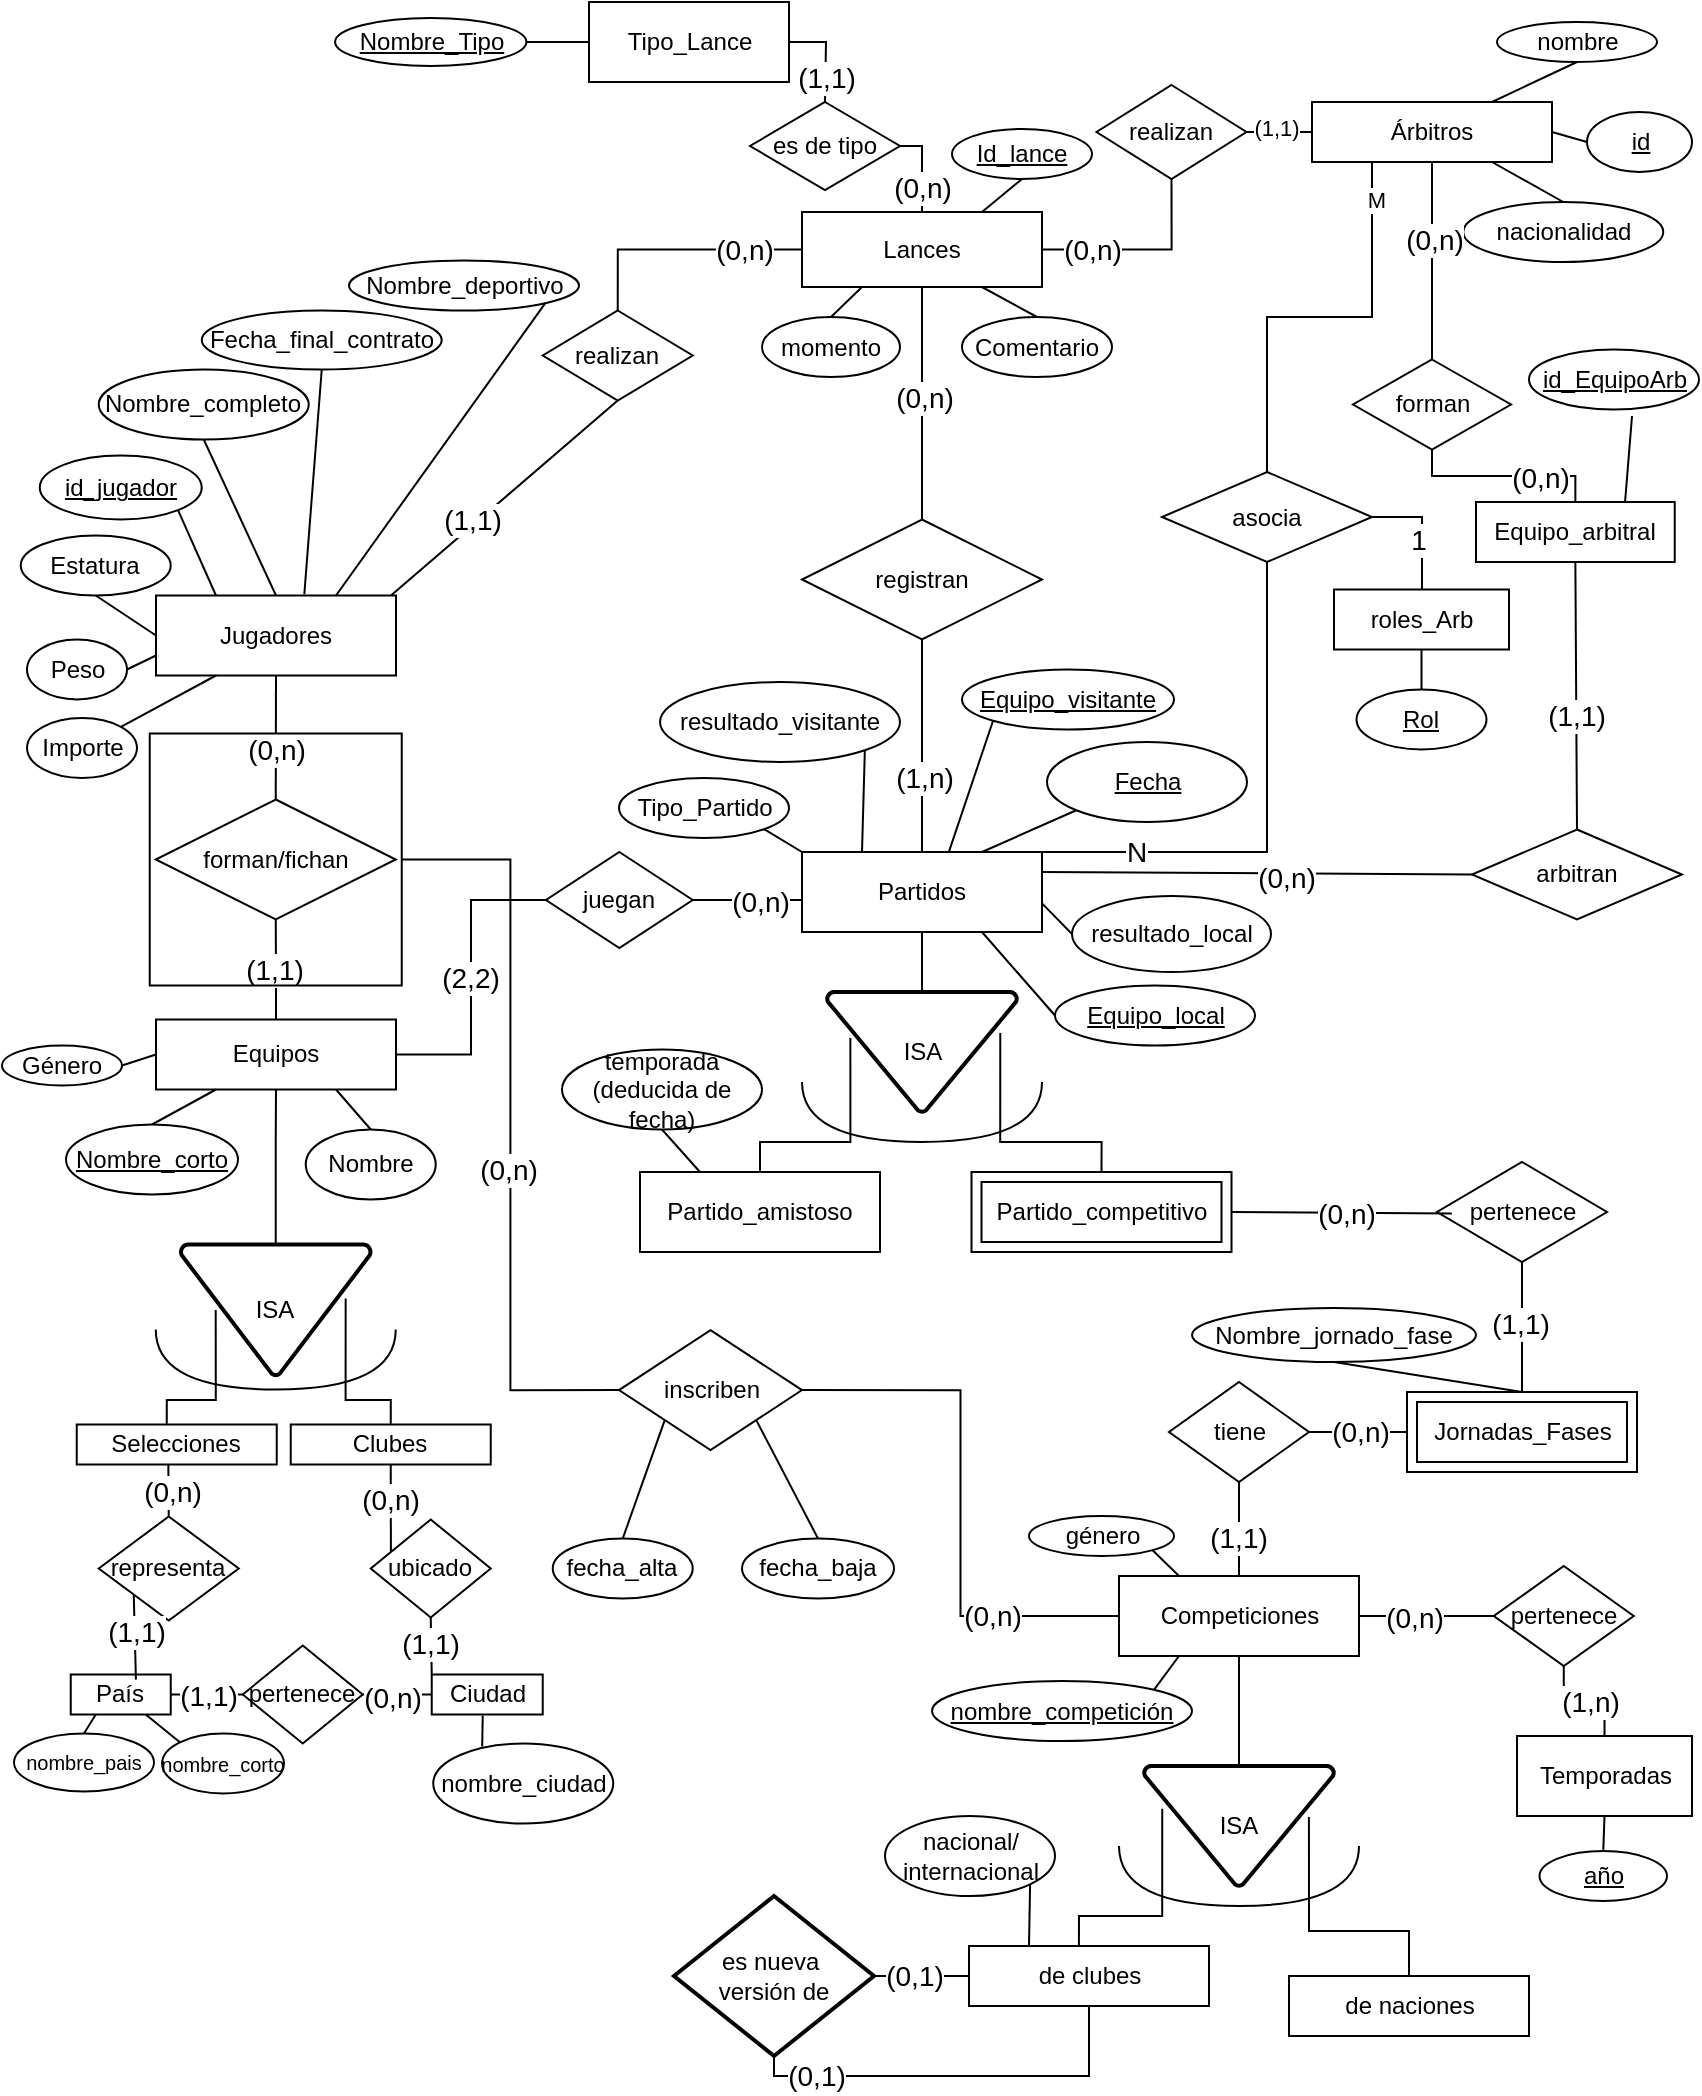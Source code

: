 <mxfile version="25.0.3" pages="2">
  <diagram id="R2lEEEUBdFMjLlhIrx00" name="Page-1">
    <mxGraphModel dx="712" dy="1873" grid="1" gridSize="10" guides="1" tooltips="1" connect="1" arrows="1" fold="1" page="1" pageScale="1" pageWidth="850" pageHeight="1100" math="0" shadow="0" extFonts="Permanent Marker^https://fonts.googleapis.com/css?family=Permanent+Marker">
      <root>
        <mxCell id="0" />
        <mxCell id="1" parent="0" />
        <mxCell id="04urakdWcX9fBKobl6bI-1" value="Partidos" style="rounded=0;whiteSpace=wrap;html=1;" parent="1" vertex="1">
          <mxGeometry x="400" y="-649" width="120" height="40" as="geometry" />
        </mxCell>
        <mxCell id="04urakdWcX9fBKobl6bI-2" value="Equipos" style="rounded=0;whiteSpace=wrap;html=1;" parent="1" vertex="1">
          <mxGeometry x="77" y="-565.25" width="120" height="35" as="geometry" />
        </mxCell>
        <mxCell id="04urakdWcX9fBKobl6bI-6" value="Nombre" style="ellipse;whiteSpace=wrap;html=1;" parent="1" vertex="1">
          <mxGeometry x="151.87" y="-510.25" width="65" height="35" as="geometry" />
        </mxCell>
        <mxCell id="04urakdWcX9fBKobl6bI-9" value="Competiciones" style="rounded=0;whiteSpace=wrap;html=1;" parent="1" vertex="1">
          <mxGeometry x="558.5" y="-287" width="120" height="40" as="geometry" />
        </mxCell>
        <mxCell id="04urakdWcX9fBKobl6bI-11" value="Temporadas" style="rounded=0;whiteSpace=wrap;html=1;" parent="1" vertex="1">
          <mxGeometry x="757.5" y="-207" width="87.5" height="40" as="geometry" />
        </mxCell>
        <mxCell id="04urakdWcX9fBKobl6bI-15" value="Árbitros" style="rounded=0;whiteSpace=wrap;html=1;" parent="1" vertex="1">
          <mxGeometry x="655" y="-1024" width="120" height="30" as="geometry" />
        </mxCell>
        <mxCell id="04urakdWcX9fBKobl6bI-16" value="Equipo_arbitral" style="rounded=0;whiteSpace=wrap;html=1;" parent="1" vertex="1">
          <mxGeometry x="737" y="-824" width="99.37" height="30" as="geometry" />
        </mxCell>
        <mxCell id="04urakdWcX9fBKobl6bI-17" value="Jugadores" style="rounded=0;whiteSpace=wrap;html=1;" parent="1" vertex="1">
          <mxGeometry x="77" y="-777.25" width="120" height="40" as="geometry" />
        </mxCell>
        <mxCell id="04urakdWcX9fBKobl6bI-18" value="Nombre_completo" style="ellipse;whiteSpace=wrap;html=1;" parent="1" vertex="1">
          <mxGeometry x="48.37" y="-890.25" width="105" height="35" as="geometry" />
        </mxCell>
        <mxCell id="04urakdWcX9fBKobl6bI-19" value="Nombre_deportivo" style="ellipse;whiteSpace=wrap;html=1;" parent="1" vertex="1">
          <mxGeometry x="173.5" y="-944.75" width="115" height="25" as="geometry" />
        </mxCell>
        <mxCell id="04urakdWcX9fBKobl6bI-21" value="Peso" style="ellipse;whiteSpace=wrap;html=1;" parent="1" vertex="1">
          <mxGeometry x="12.5" y="-755.25" width="50" height="30" as="geometry" />
        </mxCell>
        <mxCell id="04urakdWcX9fBKobl6bI-22" value="Estatura" style="ellipse;whiteSpace=wrap;html=1;" parent="1" vertex="1">
          <mxGeometry x="9.37" y="-807.25" width="75" height="30" as="geometry" />
        </mxCell>
        <mxCell id="04urakdWcX9fBKobl6bI-23" value="Fecha_final_contrato" style="ellipse;whiteSpace=wrap;html=1;" parent="1" vertex="1">
          <mxGeometry x="99.87" y="-919.75" width="120" height="29.5" as="geometry" />
        </mxCell>
        <mxCell id="04urakdWcX9fBKobl6bI-24" value="Importe" style="ellipse;whiteSpace=wrap;html=1;" parent="1" vertex="1">
          <mxGeometry x="12.5" y="-716" width="55" height="30" as="geometry" />
        </mxCell>
        <mxCell id="04urakdWcX9fBKobl6bI-25" value="Lances" style="rounded=0;whiteSpace=wrap;html=1;" parent="1" vertex="1">
          <mxGeometry x="400" y="-969" width="120" height="37.5" as="geometry" />
        </mxCell>
        <mxCell id="04urakdWcX9fBKobl6bI-27" value="momento" style="ellipse;whiteSpace=wrap;html=1;" parent="1" vertex="1">
          <mxGeometry x="380" y="-916.5" width="69" height="30" as="geometry" />
        </mxCell>
        <mxCell id="04urakdWcX9fBKobl6bI-29" value="Comentario" style="ellipse;whiteSpace=wrap;html=1;" parent="1" vertex="1">
          <mxGeometry x="480" y="-916.5" width="75" height="30" as="geometry" />
        </mxCell>
        <mxCell id="inNDsGXoUcWYAkGI4Rf3-2" value="resultado_local" style="ellipse;whiteSpace=wrap;html=1;" parent="1" vertex="1">
          <mxGeometry x="535" y="-627" width="99.5" height="38" as="geometry" />
        </mxCell>
        <mxCell id="inNDsGXoUcWYAkGI4Rf3-6" value="resultado_visitante" style="ellipse;whiteSpace=wrap;html=1;" parent="1" vertex="1">
          <mxGeometry x="329" y="-734" width="120" height="40" as="geometry" />
        </mxCell>
        <mxCell id="inNDsGXoUcWYAkGI4Rf3-11" value="Partido_amistoso" style="rounded=0;whiteSpace=wrap;html=1;" parent="1" vertex="1">
          <mxGeometry x="319" y="-489" width="120" height="40" as="geometry" />
        </mxCell>
        <mxCell id="YFh-IGeQEtQM-p5CWIq_-4" value="ISA" style="strokeWidth=2;html=1;shape=mxgraph.flowchart.merge_or_storage;whiteSpace=wrap;" parent="1" vertex="1">
          <mxGeometry x="571" y="-192" width="95" height="60" as="geometry" />
        </mxCell>
        <mxCell id="YFh-IGeQEtQM-p5CWIq_-5" value="género" style="ellipse;whiteSpace=wrap;html=1;" parent="1" vertex="1">
          <mxGeometry x="513.5" y="-317" width="72.5" height="20" as="geometry" />
        </mxCell>
        <mxCell id="YFh-IGeQEtQM-p5CWIq_-7" value="de naciones" style="rounded=0;whiteSpace=wrap;html=1;" parent="1" vertex="1">
          <mxGeometry x="643.5" y="-87" width="120" height="30" as="geometry" />
        </mxCell>
        <mxCell id="YFh-IGeQEtQM-p5CWIq_-8" value="de clubes" style="rounded=0;whiteSpace=wrap;html=1;" parent="1" vertex="1">
          <mxGeometry x="483.5" y="-102" width="120" height="30" as="geometry" />
        </mxCell>
        <mxCell id="YFh-IGeQEtQM-p5CWIq_-10" value="nacional/&lt;div&gt;internacional&lt;/div&gt;" style="ellipse;whiteSpace=wrap;html=1;" parent="1" vertex="1">
          <mxGeometry x="441.5" y="-167" width="85" height="40" as="geometry" />
        </mxCell>
        <mxCell id="YFh-IGeQEtQM-p5CWIq_-11" value="es nueva&amp;nbsp;&lt;div&gt;versión de&lt;/div&gt;" style="strokeWidth=2;html=1;shape=mxgraph.flowchart.decision;whiteSpace=wrap;" parent="1" vertex="1">
          <mxGeometry x="336" y="-127" width="100" height="80" as="geometry" />
        </mxCell>
        <mxCell id="YFh-IGeQEtQM-p5CWIq_-15" value="temporada&lt;div&gt;(deducida de fecha)&lt;/div&gt;" style="ellipse;whiteSpace=wrap;html=1;" parent="1" vertex="1">
          <mxGeometry x="280" y="-550.25" width="100" height="40" as="geometry" />
        </mxCell>
        <mxCell id="YFh-IGeQEtQM-p5CWIq_-20" value="forman/fichan" style="shape=rhombus;perimeter=rhombusPerimeter;whiteSpace=wrap;html=1;align=center;" parent="1" vertex="1">
          <mxGeometry x="76.87" y="-675.25" width="120" height="60" as="geometry" />
        </mxCell>
        <mxCell id="YFh-IGeQEtQM-p5CWIq_-23" value="asocia" style="shape=rhombus;perimeter=rhombusPerimeter;whiteSpace=wrap;html=1;align=center;" parent="1" vertex="1">
          <mxGeometry x="580" y="-839" width="105" height="45" as="geometry" />
        </mxCell>
        <mxCell id="Gta5DQi-riPikVPDDbvj-3" value="realizan" style="shape=rhombus;perimeter=rhombusPerimeter;whiteSpace=wrap;html=1;align=center;" parent="1" vertex="1">
          <mxGeometry x="270.37" y="-919.75" width="75" height="45" as="geometry" />
        </mxCell>
        <mxCell id="Gta5DQi-riPikVPDDbvj-8" value="roles_Arb" style="whiteSpace=wrap;html=1;align=center;" parent="1" vertex="1">
          <mxGeometry x="666" y="-780.25" width="87.5" height="30" as="geometry" />
        </mxCell>
        <mxCell id="Gta5DQi-riPikVPDDbvj-9" value="Rol" style="ellipse;whiteSpace=wrap;html=1;align=center;fontStyle=4;" parent="1" vertex="1">
          <mxGeometry x="677.25" y="-730.25" width="65" height="30" as="geometry" />
        </mxCell>
        <mxCell id="Gta5DQi-riPikVPDDbvj-10" value="inscriben" style="shape=rhombus;perimeter=rhombusPerimeter;whiteSpace=wrap;html=1;align=center;" parent="1" vertex="1">
          <mxGeometry x="308.5" y="-409.94" width="91.5" height="60" as="geometry" />
        </mxCell>
        <mxCell id="Gta5DQi-riPikVPDDbvj-20" value="año" style="ellipse;whiteSpace=wrap;html=1;align=center;fontStyle=4;" parent="1" vertex="1">
          <mxGeometry x="768.75" y="-149.5" width="63.75" height="25" as="geometry" />
        </mxCell>
        <mxCell id="Gta5DQi-riPikVPDDbvj-22" value="pertenece" style="shape=rhombus;perimeter=rhombusPerimeter;whiteSpace=wrap;html=1;align=center;" parent="1" vertex="1">
          <mxGeometry x="717.5" y="-494" width="85" height="50" as="geometry" />
        </mxCell>
        <mxCell id="Gta5DQi-riPikVPDDbvj-24" value="nombre_competición" style="ellipse;whiteSpace=wrap;html=1;align=center;fontStyle=4;" parent="1" vertex="1">
          <mxGeometry x="465" y="-234.5" width="130" height="30" as="geometry" />
        </mxCell>
        <mxCell id="Gta5DQi-riPikVPDDbvj-27" value="nacionalidad" style="ellipse;whiteSpace=wrap;html=1;align=center;" parent="1" vertex="1">
          <mxGeometry x="730.63" y="-974" width="100" height="30" as="geometry" />
        </mxCell>
        <mxCell id="Gta5DQi-riPikVPDDbvj-28" value="id" style="ellipse;whiteSpace=wrap;html=1;align=center;fontStyle=4;" parent="1" vertex="1">
          <mxGeometry x="792.5" y="-1019" width="52.5" height="30" as="geometry" />
        </mxCell>
        <mxCell id="Gta5DQi-riPikVPDDbvj-29" value="nombre" style="ellipse;whiteSpace=wrap;html=1;align=center;" parent="1" vertex="1">
          <mxGeometry x="747.5" y="-1064" width="80" height="20" as="geometry" />
        </mxCell>
        <mxCell id="Gta5DQi-riPikVPDDbvj-33" value="fecha_alta" style="ellipse;whiteSpace=wrap;html=1;align=center;" parent="1" vertex="1">
          <mxGeometry x="275.37" y="-305.75" width="70" height="30" as="geometry" />
        </mxCell>
        <mxCell id="Gta5DQi-riPikVPDDbvj-35" value="fecha_baja" style="ellipse;whiteSpace=wrap;html=1;align=center;" parent="1" vertex="1">
          <mxGeometry x="370" y="-305.75" width="76" height="30" as="geometry" />
        </mxCell>
        <mxCell id="Gta5DQi-riPikVPDDbvj-36" value="registran" style="shape=rhombus;perimeter=rhombusPerimeter;whiteSpace=wrap;html=1;align=center;" parent="1" vertex="1">
          <mxGeometry x="400" y="-815.25" width="120" height="60" as="geometry" />
        </mxCell>
        <mxCell id="Gta5DQi-riPikVPDDbvj-40" value="realizan" style="shape=rhombus;perimeter=rhombusPerimeter;whiteSpace=wrap;html=1;align=center;" parent="1" vertex="1">
          <mxGeometry x="547.25" y="-1032.5" width="75" height="47" as="geometry" />
        </mxCell>
        <mxCell id="Gta5DQi-riPikVPDDbvj-48" value="ISA" style="strokeWidth=2;html=1;shape=mxgraph.flowchart.merge_or_storage;whiteSpace=wrap;" parent="1" vertex="1">
          <mxGeometry x="412.5" y="-579" width="95" height="60" as="geometry" />
        </mxCell>
        <mxCell id="cS88r38_KW8MVmtZ6D21-2" value="ISA" style="strokeWidth=2;html=1;shape=mxgraph.flowchart.merge_or_storage;whiteSpace=wrap;" parent="1" vertex="1">
          <mxGeometry x="89.37" y="-452.75" width="95" height="65.5" as="geometry" />
        </mxCell>
        <mxCell id="cS88r38_KW8MVmtZ6D21-3" value="Selecciones" style="rounded=0;whiteSpace=wrap;html=1;" parent="1" vertex="1">
          <mxGeometry x="37.37" y="-362.75" width="100" height="20" as="geometry" />
        </mxCell>
        <mxCell id="cS88r38_KW8MVmtZ6D21-5" value="Clubes" style="rounded=0;whiteSpace=wrap;html=1;" parent="1" vertex="1">
          <mxGeometry x="144.37" y="-362.75" width="100" height="20" as="geometry" />
        </mxCell>
        <mxCell id="cS88r38_KW8MVmtZ6D21-15" value="Jornadas_Fases" style="shape=ext;margin=3;double=1;whiteSpace=wrap;html=1;align=center;" parent="1" vertex="1">
          <mxGeometry x="702.5" y="-379" width="115" height="40" as="geometry" />
        </mxCell>
        <mxCell id="cS88r38_KW8MVmtZ6D21-17" value="tiene" style="shape=rhombus;perimeter=rhombusPerimeter;whiteSpace=wrap;html=1;align=center;" parent="1" vertex="1">
          <mxGeometry x="583.5" y="-384" width="70" height="50" as="geometry" />
        </mxCell>
        <mxCell id="cS88r38_KW8MVmtZ6D21-23" value="pertenece" style="shape=rhombus;perimeter=rhombusPerimeter;whiteSpace=wrap;html=1;align=center;" parent="1" vertex="1">
          <mxGeometry x="745.88" y="-292" width="70" height="50" as="geometry" />
        </mxCell>
        <mxCell id="LJqsEhRlSRcl8UIKpy76-3" value="" style="endArrow=none;html=1;rounded=0;fontSize=12;startSize=8;endSize=8;entryX=0.25;entryY=1;entryDx=0;entryDy=0;exitX=0.5;exitY=0;exitDx=0;exitDy=0;edgeStyle=orthogonalEdgeStyle;" parent="1" source="YFh-IGeQEtQM-p5CWIq_-23" target="04urakdWcX9fBKobl6bI-15" edge="1">
          <mxGeometry width="50" height="50" relative="1" as="geometry">
            <mxPoint x="675" y="-779" as="sourcePoint" />
            <mxPoint x="725" y="-829" as="targetPoint" />
          </mxGeometry>
        </mxCell>
        <mxCell id="SiwQUYb9ngDk87hLv0Yr-3" value="M" style="edgeLabel;html=1;align=center;verticalAlign=middle;resizable=0;points=[];" parent="LJqsEhRlSRcl8UIKpy76-3" vertex="1" connectable="0">
          <mxGeometry x="0.658" relative="1" as="geometry">
            <mxPoint x="2" y="-17" as="offset" />
          </mxGeometry>
        </mxCell>
        <mxCell id="LJqsEhRlSRcl8UIKpy76-5" value="" style="endArrow=none;html=1;rounded=0;fontSize=12;startSize=8;endSize=8;entryX=0.5;entryY=1;entryDx=0;entryDy=0;exitX=1;exitY=0.5;exitDx=0;exitDy=0;edgeStyle=orthogonalEdgeStyle;" parent="1" source="04urakdWcX9fBKobl6bI-25" target="Gta5DQi-riPikVPDDbvj-40" edge="1">
          <mxGeometry width="50" height="50" relative="1" as="geometry">
            <mxPoint x="675" y="-629" as="sourcePoint" />
            <mxPoint x="725" y="-679" as="targetPoint" />
          </mxGeometry>
        </mxCell>
        <mxCell id="TzkVPNW5jithaWXrd3FV-45" value="&lt;font style=&quot;font-size: 14px;&quot;&gt;(0,n)&lt;/font&gt;" style="edgeLabel;html=1;align=center;verticalAlign=middle;resizable=0;points=[];" parent="LJqsEhRlSRcl8UIKpy76-5" vertex="1" connectable="0">
          <mxGeometry x="-0.499" relative="1" as="geometry">
            <mxPoint as="offset" />
          </mxGeometry>
        </mxCell>
        <mxCell id="LJqsEhRlSRcl8UIKpy76-6" value="" style="endArrow=none;html=1;rounded=0;fontSize=12;startSize=8;endSize=8;curved=1;exitX=1;exitY=0.5;exitDx=0;exitDy=0;entryX=0;entryY=0.5;entryDx=0;entryDy=0;" parent="1" source="Gta5DQi-riPikVPDDbvj-40" target="04urakdWcX9fBKobl6bI-15" edge="1">
          <mxGeometry width="50" height="50" relative="1" as="geometry">
            <mxPoint x="675" y="-629" as="sourcePoint" />
            <mxPoint x="645" y="-1015" as="targetPoint" />
          </mxGeometry>
        </mxCell>
        <mxCell id="TzkVPNW5jithaWXrd3FV-44" value="(1,1)" style="edgeLabel;html=1;align=center;verticalAlign=middle;resizable=0;points=[];" parent="LJqsEhRlSRcl8UIKpy76-6" vertex="1" connectable="0">
          <mxGeometry x="-0.15" y="2" relative="1" as="geometry">
            <mxPoint as="offset" />
          </mxGeometry>
        </mxCell>
        <mxCell id="LJqsEhRlSRcl8UIKpy76-8" value="" style="endArrow=none;html=1;rounded=0;fontSize=12;startSize=8;endSize=8;entryX=0;entryY=0.5;entryDx=0;entryDy=0;exitX=0.5;exitY=0;exitDx=0;exitDy=0;edgeStyle=orthogonalEdgeStyle;" parent="1" source="Gta5DQi-riPikVPDDbvj-3" target="04urakdWcX9fBKobl6bI-25" edge="1">
          <mxGeometry width="50" height="50" relative="1" as="geometry">
            <mxPoint x="545" y="-849" as="sourcePoint" />
            <mxPoint x="595" y="-899" as="targetPoint" />
          </mxGeometry>
        </mxCell>
        <mxCell id="TzkVPNW5jithaWXrd3FV-42" value="&lt;font style=&quot;font-size: 14px;&quot;&gt;(0,n)&lt;/font&gt;" style="edgeLabel;html=1;align=center;verticalAlign=middle;resizable=0;points=[];" parent="LJqsEhRlSRcl8UIKpy76-8" vertex="1" connectable="0">
          <mxGeometry x="0.521" relative="1" as="geometry">
            <mxPoint as="offset" />
          </mxGeometry>
        </mxCell>
        <mxCell id="LJqsEhRlSRcl8UIKpy76-9" value="" style="endArrow=none;html=1;rounded=0;fontSize=12;startSize=8;endSize=8;curved=1;entryX=0.5;entryY=1;entryDx=0;entryDy=0;exitX=0.5;exitY=0;exitDx=0;exitDy=0;" parent="1" source="Gta5DQi-riPikVPDDbvj-36" target="04urakdWcX9fBKobl6bI-25" edge="1">
          <mxGeometry width="50" height="50" relative="1" as="geometry">
            <mxPoint x="545" y="-759" as="sourcePoint" />
            <mxPoint x="595" y="-809" as="targetPoint" />
          </mxGeometry>
        </mxCell>
        <mxCell id="SiwQUYb9ngDk87hLv0Yr-42" value="&lt;font style=&quot;font-size: 14px;&quot;&gt;(0,n)&lt;/font&gt;" style="edgeLabel;html=1;align=center;verticalAlign=middle;resizable=0;points=[];" parent="LJqsEhRlSRcl8UIKpy76-9" vertex="1" connectable="0">
          <mxGeometry x="0.062" y="-1" relative="1" as="geometry">
            <mxPoint as="offset" />
          </mxGeometry>
        </mxCell>
        <mxCell id="LJqsEhRlSRcl8UIKpy76-10" value="" style="endArrow=none;html=1;rounded=0;fontSize=12;startSize=8;endSize=8;curved=1;entryX=0.5;entryY=1;entryDx=0;entryDy=0;exitX=0.979;exitY=0;exitDx=0;exitDy=0;exitPerimeter=0;" parent="1" source="04urakdWcX9fBKobl6bI-17" target="Gta5DQi-riPikVPDDbvj-3" edge="1">
          <mxGeometry width="50" height="50" relative="1" as="geometry">
            <mxPoint x="545" y="-895.25" as="sourcePoint" />
            <mxPoint x="595" y="-945.25" as="targetPoint" />
          </mxGeometry>
        </mxCell>
        <mxCell id="TzkVPNW5jithaWXrd3FV-43" value="&lt;font style=&quot;font-size: 14px;&quot;&gt;(1,1)&lt;/font&gt;" style="edgeLabel;html=1;align=center;verticalAlign=middle;resizable=0;points=[];" parent="LJqsEhRlSRcl8UIKpy76-10" vertex="1" connectable="0">
          <mxGeometry x="-0.289" y="-1" relative="1" as="geometry">
            <mxPoint x="-1" y="-4" as="offset" />
          </mxGeometry>
        </mxCell>
        <mxCell id="LJqsEhRlSRcl8UIKpy76-13" value="" style="endArrow=none;html=1;rounded=0;fontSize=12;startSize=8;endSize=8;entryX=0.5;entryY=1;entryDx=0;entryDy=0;exitX=0.5;exitY=0;exitDx=0;exitDy=0;edgeStyle=orthogonalEdgeStyle;" parent="1" source="04urakdWcX9fBKobl6bI-2" target="YFh-IGeQEtQM-p5CWIq_-20" edge="1">
          <mxGeometry width="50" height="50" relative="1" as="geometry">
            <mxPoint x="545" y="-705.25" as="sourcePoint" />
            <mxPoint x="595" y="-755.25" as="targetPoint" />
          </mxGeometry>
        </mxCell>
        <mxCell id="SiwQUYb9ngDk87hLv0Yr-32" value="&lt;font style=&quot;font-size: 14px;&quot;&gt;(1,1)&lt;/font&gt;" style="edgeLabel;html=1;align=center;verticalAlign=middle;resizable=0;points=[];" parent="LJqsEhRlSRcl8UIKpy76-13" vertex="1" connectable="0">
          <mxGeometry x="-0.224" y="-3" relative="1" as="geometry">
            <mxPoint x="-4" y="-6" as="offset" />
          </mxGeometry>
        </mxCell>
        <mxCell id="LJqsEhRlSRcl8UIKpy76-14" value="" style="endArrow=none;html=1;rounded=0;fontSize=12;startSize=8;endSize=8;entryX=0.5;entryY=1;entryDx=0;entryDy=0;edgeStyle=elbowEdgeStyle;elbow=vertical;exitX=0.5;exitY=0;exitDx=0;exitDy=0;exitPerimeter=0;" parent="1" source="cS88r38_KW8MVmtZ6D21-2" target="04urakdWcX9fBKobl6bI-2" edge="1">
          <mxGeometry width="50" height="50" relative="1" as="geometry">
            <mxPoint x="545" y="-495.25" as="sourcePoint" />
            <mxPoint x="595" y="-545.25" as="targetPoint" />
            <Array as="points">
              <mxPoint x="145" y="-505.25" />
            </Array>
          </mxGeometry>
        </mxCell>
        <mxCell id="LJqsEhRlSRcl8UIKpy76-15" value="" style="endArrow=none;html=1;rounded=0;fontSize=12;startSize=8;endSize=8;entryX=1;entryY=0.5;entryDx=0;entryDy=0;edgeStyle=orthogonalEdgeStyle;exitX=0;exitY=0.5;exitDx=0;exitDy=0;" parent="1" source="Gta5DQi-riPikVPDDbvj-10" target="XiUle8GG6skzjTlj86Vm-17" edge="1">
          <mxGeometry width="50" height="50" relative="1" as="geometry">
            <mxPoint x="270" y="-370" as="sourcePoint" />
            <mxPoint x="595" y="-409" as="targetPoint" />
          </mxGeometry>
        </mxCell>
        <mxCell id="SiwQUYb9ngDk87hLv0Yr-49" value="&lt;font style=&quot;font-size: 14px;&quot;&gt;(0,n)&lt;/font&gt;" style="edgeLabel;html=1;align=center;verticalAlign=middle;resizable=0;points=[];" parent="LJqsEhRlSRcl8UIKpy76-15" vertex="1" connectable="0">
          <mxGeometry x="-0.121" y="1" relative="1" as="geometry">
            <mxPoint as="offset" />
          </mxGeometry>
        </mxCell>
        <mxCell id="LJqsEhRlSRcl8UIKpy76-16" value="" style="endArrow=none;html=1;rounded=0;fontSize=12;startSize=8;endSize=8;entryX=0.184;entryY=0.5;entryDx=0;entryDy=0;entryPerimeter=0;exitX=0.45;exitY=0;exitDx=0;exitDy=0;exitPerimeter=0;edgeStyle=orthogonalEdgeStyle;" parent="1" source="cS88r38_KW8MVmtZ6D21-3" target="cS88r38_KW8MVmtZ6D21-2" edge="1">
          <mxGeometry width="50" height="50" relative="1" as="geometry">
            <mxPoint x="559.37" y="-452.75" as="sourcePoint" />
            <mxPoint x="609.37" y="-502.75" as="targetPoint" />
          </mxGeometry>
        </mxCell>
        <mxCell id="LJqsEhRlSRcl8UIKpy76-17" value="" style="endArrow=none;html=1;rounded=0;fontSize=12;startSize=8;endSize=8;exitX=0.5;exitY=0;exitDx=0;exitDy=0;entryX=0.868;entryY=0.412;entryDx=0;entryDy=0;entryPerimeter=0;edgeStyle=orthogonalEdgeStyle;" parent="1" source="cS88r38_KW8MVmtZ6D21-5" target="cS88r38_KW8MVmtZ6D21-2" edge="1">
          <mxGeometry width="50" height="50" relative="1" as="geometry">
            <mxPoint x="559.37" y="-452.75" as="sourcePoint" />
            <mxPoint x="179.37" y="-422.75" as="targetPoint" />
          </mxGeometry>
        </mxCell>
        <mxCell id="LJqsEhRlSRcl8UIKpy76-19" value="" style="endArrow=none;html=1;rounded=0;fontSize=12;startSize=8;endSize=8;curved=1;entryX=0;entryY=0.5;entryDx=0;entryDy=0;exitX=1;exitY=0.5;exitDx=0;exitDy=0;exitPerimeter=0;" parent="1" source="YFh-IGeQEtQM-p5CWIq_-11" target="YFh-IGeQEtQM-p5CWIq_-8" edge="1">
          <mxGeometry width="50" height="50" relative="1" as="geometry">
            <mxPoint x="393.5" y="-97" as="sourcePoint" />
            <mxPoint x="673.5" y="-297" as="targetPoint" />
          </mxGeometry>
        </mxCell>
        <mxCell id="SiwQUYb9ngDk87hLv0Yr-55" value="&lt;font style=&quot;font-size: 14px;&quot;&gt;(0,1)&lt;/font&gt;" style="edgeLabel;html=1;align=center;verticalAlign=middle;resizable=0;points=[];" parent="LJqsEhRlSRcl8UIKpy76-19" vertex="1" connectable="0">
          <mxGeometry x="-0.163" relative="1" as="geometry">
            <mxPoint as="offset" />
          </mxGeometry>
        </mxCell>
        <mxCell id="LJqsEhRlSRcl8UIKpy76-20" value="" style="endArrow=none;html=1;rounded=0;fontSize=12;startSize=8;endSize=8;exitX=0.5;exitY=1;exitDx=0;exitDy=0;exitPerimeter=0;entryX=0.5;entryY=1;entryDx=0;entryDy=0;edgeStyle=orthogonalEdgeStyle;" parent="1" source="YFh-IGeQEtQM-p5CWIq_-11" target="YFh-IGeQEtQM-p5CWIq_-8" edge="1">
          <mxGeometry width="50" height="50" relative="1" as="geometry">
            <mxPoint x="623.5" y="-247" as="sourcePoint" />
            <mxPoint x="673.5" y="-297" as="targetPoint" />
          </mxGeometry>
        </mxCell>
        <mxCell id="SiwQUYb9ngDk87hLv0Yr-56" value="&lt;font style=&quot;font-size: 14px;&quot;&gt;(0,1)&lt;/font&gt;" style="edgeLabel;html=1;align=center;verticalAlign=middle;resizable=0;points=[];" parent="LJqsEhRlSRcl8UIKpy76-20" vertex="1" connectable="0">
          <mxGeometry x="-0.699" relative="1" as="geometry">
            <mxPoint as="offset" />
          </mxGeometry>
        </mxCell>
        <mxCell id="LJqsEhRlSRcl8UIKpy76-22" value="" style="endArrow=none;html=1;rounded=0;fontSize=12;startSize=8;endSize=8;exitX=0.458;exitY=0.018;exitDx=0;exitDy=0;exitPerimeter=0;entryX=0.096;entryY=0.356;entryDx=0;entryDy=0;entryPerimeter=0;edgeStyle=orthogonalEdgeStyle;" parent="1" source="YFh-IGeQEtQM-p5CWIq_-8" target="YFh-IGeQEtQM-p5CWIq_-4" edge="1">
          <mxGeometry width="50" height="50" relative="1" as="geometry">
            <mxPoint x="623.5" y="-262" as="sourcePoint" />
            <mxPoint x="673.5" y="-312" as="targetPoint" />
          </mxGeometry>
        </mxCell>
        <mxCell id="LJqsEhRlSRcl8UIKpy76-23" value="" style="endArrow=none;html=1;rounded=0;fontSize=12;startSize=8;endSize=8;exitX=0.5;exitY=0;exitDx=0;exitDy=0;entryX=0.868;entryY=0.426;entryDx=0;entryDy=0;entryPerimeter=0;edgeStyle=orthogonalEdgeStyle;" parent="1" source="YFh-IGeQEtQM-p5CWIq_-7" target="YFh-IGeQEtQM-p5CWIq_-4" edge="1">
          <mxGeometry width="50" height="50" relative="1" as="geometry">
            <mxPoint x="623.5" y="-262" as="sourcePoint" />
            <mxPoint x="673.5" y="-312" as="targetPoint" />
          </mxGeometry>
        </mxCell>
        <mxCell id="LJqsEhRlSRcl8UIKpy76-24" value="" style="endArrow=none;html=1;rounded=0;fontSize=12;startSize=8;endSize=8;curved=1;exitX=0.5;exitY=0;exitDx=0;exitDy=0;exitPerimeter=0;entryX=0.5;entryY=1;entryDx=0;entryDy=0;" parent="1" source="YFh-IGeQEtQM-p5CWIq_-4" target="04urakdWcX9fBKobl6bI-9" edge="1">
          <mxGeometry width="50" height="50" relative="1" as="geometry">
            <mxPoint x="623.5" y="-327" as="sourcePoint" />
            <mxPoint x="673.5" y="-377" as="targetPoint" />
          </mxGeometry>
        </mxCell>
        <mxCell id="LJqsEhRlSRcl8UIKpy76-27" value="" style="endArrow=none;html=1;rounded=0;fontSize=12;startSize=8;endSize=8;entryX=0.5;entryY=0;entryDx=0;entryDy=0;exitX=0.5;exitY=1;exitDx=0;exitDy=0;edgeStyle=orthogonalEdgeStyle;" parent="1" source="cS88r38_KW8MVmtZ6D21-23" target="04urakdWcX9fBKobl6bI-11" edge="1">
          <mxGeometry width="50" height="50" relative="1" as="geometry">
            <mxPoint x="764.88" y="-234.5" as="sourcePoint" />
            <mxPoint x="812.13" y="-237" as="targetPoint" />
          </mxGeometry>
        </mxCell>
        <mxCell id="SiwQUYb9ngDk87hLv0Yr-53" value="&lt;font style=&quot;font-size: 14px;&quot;&gt;(1,n)&lt;/font&gt;" style="edgeLabel;html=1;align=center;verticalAlign=middle;resizable=0;points=[];" parent="LJqsEhRlSRcl8UIKpy76-27" vertex="1" connectable="0">
          <mxGeometry x="0.092" relative="1" as="geometry">
            <mxPoint as="offset" />
          </mxGeometry>
        </mxCell>
        <mxCell id="LJqsEhRlSRcl8UIKpy76-28" value="" style="endArrow=none;html=1;rounded=0;fontSize=12;startSize=8;endSize=8;exitX=0.5;exitY=0;exitDx=0;exitDy=0;edgeStyle=orthogonalEdgeStyle;entryX=0.5;entryY=1;entryDx=0;entryDy=0;" parent="1" source="04urakdWcX9fBKobl6bI-9" target="cS88r38_KW8MVmtZ6D21-17" edge="1">
          <mxGeometry width="50" height="50" relative="1" as="geometry">
            <mxPoint x="663.5" y="-327" as="sourcePoint" />
            <mxPoint x="619" y="-332" as="targetPoint" />
            <Array as="points">
              <mxPoint x="619" y="-311" />
              <mxPoint x="619" y="-311" />
            </Array>
          </mxGeometry>
        </mxCell>
        <mxCell id="SiwQUYb9ngDk87hLv0Yr-60" value="&lt;font style=&quot;font-size: 14px;&quot;&gt;(1,1)&lt;/font&gt;" style="edgeLabel;html=1;align=center;verticalAlign=middle;resizable=0;points=[];" parent="LJqsEhRlSRcl8UIKpy76-28" vertex="1" connectable="0">
          <mxGeometry x="-0.184" y="1" relative="1" as="geometry">
            <mxPoint as="offset" />
          </mxGeometry>
        </mxCell>
        <mxCell id="LJqsEhRlSRcl8UIKpy76-30" value="" style="endArrow=none;html=1;rounded=0;fontSize=12;startSize=8;endSize=8;entryX=0;entryY=0.5;entryDx=0;entryDy=0;exitX=1;exitY=0.5;exitDx=0;exitDy=0;edgeStyle=orthogonalEdgeStyle;" parent="1" source="cS88r38_KW8MVmtZ6D21-17" target="cS88r38_KW8MVmtZ6D21-15" edge="1">
          <mxGeometry width="50" height="50" relative="1" as="geometry">
            <mxPoint x="663.5" y="-327" as="sourcePoint" />
            <mxPoint x="848.5" y="-357" as="targetPoint" />
          </mxGeometry>
        </mxCell>
        <mxCell id="SiwQUYb9ngDk87hLv0Yr-59" value="&lt;font style=&quot;font-size: 14px;&quot;&gt;(0,n)&lt;/font&gt;" style="edgeLabel;html=1;align=center;verticalAlign=middle;resizable=0;points=[];" parent="LJqsEhRlSRcl8UIKpy76-30" vertex="1" connectable="0">
          <mxGeometry x="0.04" relative="1" as="geometry">
            <mxPoint as="offset" />
          </mxGeometry>
        </mxCell>
        <mxCell id="LJqsEhRlSRcl8UIKpy76-31" value="" style="endArrow=none;html=1;rounded=0;fontSize=12;startSize=8;endSize=8;curved=1;entryX=1;entryY=0.5;entryDx=0;entryDy=0;exitX=0.087;exitY=0.515;exitDx=0;exitDy=0;exitPerimeter=0;" parent="1" source="Gta5DQi-riPikVPDDbvj-22" target="XiUle8GG6skzjTlj86Vm-5" edge="1">
          <mxGeometry width="50" height="50" relative="1" as="geometry">
            <mxPoint x="585" y="-379" as="sourcePoint" />
            <mxPoint x="540" y="-449" as="targetPoint" />
          </mxGeometry>
        </mxCell>
        <mxCell id="SiwQUYb9ngDk87hLv0Yr-52" value="&lt;font style=&quot;font-size: 14px;&quot;&gt;(0,n)&lt;/font&gt;" style="edgeLabel;html=1;align=center;verticalAlign=middle;resizable=0;points=[];" parent="LJqsEhRlSRcl8UIKpy76-31" vertex="1" connectable="0">
          <mxGeometry x="-0.026" relative="1" as="geometry">
            <mxPoint as="offset" />
          </mxGeometry>
        </mxCell>
        <mxCell id="LJqsEhRlSRcl8UIKpy76-32" value="" style="endArrow=none;html=1;rounded=0;fontSize=12;startSize=8;endSize=8;entryX=0.912;entryY=0.342;entryDx=0;entryDy=0;entryPerimeter=0;exitX=0.5;exitY=0;exitDx=0;exitDy=0;edgeStyle=orthogonalEdgeStyle;" parent="1" source="XiUle8GG6skzjTlj86Vm-5" target="Gta5DQi-riPikVPDDbvj-48" edge="1">
          <mxGeometry width="50" height="50" relative="1" as="geometry">
            <mxPoint x="540" y="-489" as="sourcePoint" />
            <mxPoint x="635" y="-529" as="targetPoint" />
          </mxGeometry>
        </mxCell>
        <mxCell id="LJqsEhRlSRcl8UIKpy76-33" value="" style="endArrow=none;html=1;rounded=0;fontSize=12;startSize=8;endSize=8;exitX=0.5;exitY=0;exitDx=0;exitDy=0;entryX=0.123;entryY=0.384;entryDx=0;entryDy=0;entryPerimeter=0;edgeStyle=orthogonalEdgeStyle;" parent="1" source="inNDsGXoUcWYAkGI4Rf3-11" target="Gta5DQi-riPikVPDDbvj-48" edge="1">
          <mxGeometry width="50" height="50" relative="1" as="geometry">
            <mxPoint x="585" y="-479" as="sourcePoint" />
            <mxPoint x="635" y="-529" as="targetPoint" />
          </mxGeometry>
        </mxCell>
        <mxCell id="LJqsEhRlSRcl8UIKpy76-34" value="" style="endArrow=none;html=1;rounded=0;fontSize=12;startSize=8;endSize=8;curved=1;exitX=0.5;exitY=0;exitDx=0;exitDy=0;exitPerimeter=0;entryX=0.5;entryY=1;entryDx=0;entryDy=0;" parent="1" source="Gta5DQi-riPikVPDDbvj-48" target="04urakdWcX9fBKobl6bI-1" edge="1">
          <mxGeometry width="50" height="50" relative="1" as="geometry">
            <mxPoint x="585" y="-599" as="sourcePoint" />
            <mxPoint x="635" y="-649" as="targetPoint" />
          </mxGeometry>
        </mxCell>
        <mxCell id="LJqsEhRlSRcl8UIKpy76-35" value="" style="endArrow=none;html=1;rounded=0;fontSize=12;startSize=8;endSize=8;curved=1;exitX=0.5;exitY=0;exitDx=0;exitDy=0;entryX=0.5;entryY=1;entryDx=0;entryDy=0;" parent="1" source="04urakdWcX9fBKobl6bI-1" target="Gta5DQi-riPikVPDDbvj-36" edge="1">
          <mxGeometry width="50" height="50" relative="1" as="geometry">
            <mxPoint x="585" y="-719" as="sourcePoint" />
            <mxPoint x="635" y="-769" as="targetPoint" />
          </mxGeometry>
        </mxCell>
        <mxCell id="SiwQUYb9ngDk87hLv0Yr-40" value="&lt;font style=&quot;font-size: 14px;&quot;&gt;(1,n)&lt;/font&gt;" style="edgeLabel;html=1;align=center;verticalAlign=middle;resizable=0;points=[];" parent="LJqsEhRlSRcl8UIKpy76-35" vertex="1" connectable="0">
          <mxGeometry x="-0.294" y="-1" relative="1" as="geometry">
            <mxPoint as="offset" />
          </mxGeometry>
        </mxCell>
        <mxCell id="LJqsEhRlSRcl8UIKpy76-36" value="" style="endArrow=none;html=1;rounded=0;fontSize=12;startSize=8;endSize=8;exitX=1;exitY=0;exitDx=0;exitDy=0;edgeStyle=orthogonalEdgeStyle;entryX=0.5;entryY=1;entryDx=0;entryDy=0;" parent="1" target="YFh-IGeQEtQM-p5CWIq_-23" edge="1" source="04urakdWcX9fBKobl6bI-1">
          <mxGeometry width="50" height="50" relative="1" as="geometry">
            <mxPoint x="520" y="-636" as="sourcePoint" />
            <mxPoint x="633" y="-789" as="targetPoint" />
            <Array as="points">
              <mxPoint x="633" y="-649" />
            </Array>
          </mxGeometry>
        </mxCell>
        <mxCell id="SiwQUYb9ngDk87hLv0Yr-29" value="&lt;font style=&quot;font-size: 14px;&quot;&gt;N&lt;/font&gt;" style="edgeLabel;html=1;align=center;verticalAlign=middle;resizable=0;points=[];" parent="LJqsEhRlSRcl8UIKpy76-36" vertex="1" connectable="0">
          <mxGeometry x="-0.634" relative="1" as="geometry">
            <mxPoint as="offset" />
          </mxGeometry>
        </mxCell>
        <mxCell id="TzkVPNW5jithaWXrd3FV-1" value="" style="endArrow=none;html=1;rounded=0;entryX=0.5;entryY=0;entryDx=0;entryDy=0;exitX=0.5;exitY=1;exitDx=0;exitDy=0;" parent="1" source="Gta5DQi-riPikVPDDbvj-8" target="Gta5DQi-riPikVPDDbvj-9" edge="1">
          <mxGeometry width="50" height="50" relative="1" as="geometry">
            <mxPoint x="419.75" y="-820.25" as="sourcePoint" />
            <mxPoint x="469.75" y="-870.25" as="targetPoint" />
          </mxGeometry>
        </mxCell>
        <mxCell id="TzkVPNW5jithaWXrd3FV-2" value="" style="endArrow=none;html=1;rounded=0;entryX=0.5;entryY=1;entryDx=0;entryDy=0;exitX=0.75;exitY=0;exitDx=0;exitDy=0;" parent="1" source="04urakdWcX9fBKobl6bI-15" target="Gta5DQi-riPikVPDDbvj-29" edge="1">
          <mxGeometry width="50" height="50" relative="1" as="geometry">
            <mxPoint x="792.5" y="-994" as="sourcePoint" />
            <mxPoint x="842.5" y="-1044" as="targetPoint" />
          </mxGeometry>
        </mxCell>
        <mxCell id="TzkVPNW5jithaWXrd3FV-3" value="" style="endArrow=none;html=1;rounded=0;entryX=0.75;entryY=1;entryDx=0;entryDy=0;exitX=0.5;exitY=0;exitDx=0;exitDy=0;" parent="1" source="Gta5DQi-riPikVPDDbvj-27" target="04urakdWcX9fBKobl6bI-15" edge="1">
          <mxGeometry width="50" height="50" relative="1" as="geometry">
            <mxPoint x="740" y="-968.5" as="sourcePoint" />
            <mxPoint x="765" y="-985.5" as="targetPoint" />
          </mxGeometry>
        </mxCell>
        <mxCell id="TzkVPNW5jithaWXrd3FV-4" value="" style="endArrow=none;html=1;rounded=0;entryX=0;entryY=0.5;entryDx=0;entryDy=0;exitX=1;exitY=0.5;exitDx=0;exitDy=0;" parent="1" source="04urakdWcX9fBKobl6bI-15" target="Gta5DQi-riPikVPDDbvj-28" edge="1">
          <mxGeometry width="50" height="50" relative="1" as="geometry">
            <mxPoint x="765.5" y="-1004" as="sourcePoint" />
            <mxPoint x="790.5" y="-1021" as="targetPoint" />
          </mxGeometry>
        </mxCell>
        <mxCell id="TzkVPNW5jithaWXrd3FV-5" value="" style="endArrow=none;html=1;rounded=0;entryX=0.5;entryY=1;entryDx=0;entryDy=0;exitX=0.75;exitY=0;exitDx=0;exitDy=0;" parent="1" source="04urakdWcX9fBKobl6bI-25" target="SiwQUYb9ngDk87hLv0Yr-26" edge="1">
          <mxGeometry width="50" height="50" relative="1" as="geometry">
            <mxPoint x="545" y="-919" as="sourcePoint" />
            <mxPoint x="485.75" y="-1007.5" as="targetPoint" />
          </mxGeometry>
        </mxCell>
        <mxCell id="TzkVPNW5jithaWXrd3FV-6" value="" style="endArrow=none;html=1;rounded=0;entryX=1;entryY=0.5;entryDx=0;entryDy=0;exitX=0;exitY=0.5;exitDx=0;exitDy=0;" parent="1" source="XiUle8GG6skzjTlj86Vm-29" target="XiUle8GG6skzjTlj86Vm-37" edge="1">
          <mxGeometry width="50" height="50" relative="1" as="geometry">
            <mxPoint x="375" y="-939" as="sourcePoint" />
            <mxPoint x="267.87" y="-1054" as="targetPoint" />
          </mxGeometry>
        </mxCell>
        <mxCell id="TzkVPNW5jithaWXrd3FV-7" value="" style="endArrow=none;html=1;rounded=0;entryX=0.25;entryY=1;entryDx=0;entryDy=0;exitX=0.5;exitY=0;exitDx=0;exitDy=0;" parent="1" source="04urakdWcX9fBKobl6bI-27" target="04urakdWcX9fBKobl6bI-25" edge="1">
          <mxGeometry width="50" height="50" relative="1" as="geometry">
            <mxPoint x="395" y="-869" as="sourcePoint" />
            <mxPoint x="445" y="-919" as="targetPoint" />
          </mxGeometry>
        </mxCell>
        <mxCell id="TzkVPNW5jithaWXrd3FV-8" value="" style="endArrow=none;html=1;rounded=0;entryX=0.75;entryY=1;entryDx=0;entryDy=0;exitX=0.5;exitY=0;exitDx=0;exitDy=0;" parent="1" source="04urakdWcX9fBKobl6bI-29" target="04urakdWcX9fBKobl6bI-25" edge="1">
          <mxGeometry width="50" height="50" relative="1" as="geometry">
            <mxPoint x="515" y="-889" as="sourcePoint" />
            <mxPoint x="565" y="-939" as="targetPoint" />
          </mxGeometry>
        </mxCell>
        <mxCell id="TzkVPNW5jithaWXrd3FV-10" value="" style="endArrow=none;html=1;rounded=0;entryX=0.75;entryY=0;entryDx=0;entryDy=0;exitX=0.606;exitY=1.108;exitDx=0;exitDy=0;exitPerimeter=0;" parent="1" source="SiwQUYb9ngDk87hLv0Yr-25" target="04urakdWcX9fBKobl6bI-16" edge="1">
          <mxGeometry width="50" height="50" relative="1" as="geometry">
            <mxPoint x="780.63" y="-802.75" as="sourcePoint" />
            <mxPoint x="745.63" y="-837.75" as="targetPoint" />
          </mxGeometry>
        </mxCell>
        <mxCell id="TzkVPNW5jithaWXrd3FV-11" value="" style="endArrow=none;html=1;rounded=0;entryX=0;entryY=0.5;entryDx=0;entryDy=0;exitX=1;exitY=0.642;exitDx=0;exitDy=0;exitPerimeter=0;" parent="1" source="04urakdWcX9fBKobl6bI-1" target="inNDsGXoUcWYAkGI4Rf3-2" edge="1">
          <mxGeometry width="50" height="50" relative="1" as="geometry">
            <mxPoint x="425" y="-609" as="sourcePoint" />
            <mxPoint x="475" y="-659" as="targetPoint" />
          </mxGeometry>
        </mxCell>
        <mxCell id="TzkVPNW5jithaWXrd3FV-12" value="" style="endArrow=none;html=1;rounded=0;entryX=0.75;entryY=0;entryDx=0;entryDy=0;exitX=0;exitY=1;exitDx=0;exitDy=0;" parent="1" source="SiwQUYb9ngDk87hLv0Yr-24" target="04urakdWcX9fBKobl6bI-1" edge="1">
          <mxGeometry width="50" height="50" relative="1" as="geometry">
            <mxPoint x="419" y="-679" as="sourcePoint" />
            <mxPoint x="547" y="-645" as="targetPoint" />
          </mxGeometry>
        </mxCell>
        <mxCell id="TzkVPNW5jithaWXrd3FV-13" value="" style="endArrow=none;html=1;rounded=0;entryX=1;entryY=1;entryDx=0;entryDy=0;exitX=0.25;exitY=0;exitDx=0;exitDy=0;" parent="1" source="04urakdWcX9fBKobl6bI-1" target="inNDsGXoUcWYAkGI4Rf3-6" edge="1">
          <mxGeometry width="50" height="50" relative="1" as="geometry">
            <mxPoint x="345" y="-589" as="sourcePoint" />
            <mxPoint x="395" y="-639" as="targetPoint" />
          </mxGeometry>
        </mxCell>
        <mxCell id="TzkVPNW5jithaWXrd3FV-14" value="" style="endArrow=none;html=1;rounded=0;entryX=0.611;entryY=0.008;entryDx=0;entryDy=0;exitX=0;exitY=1;exitDx=0;exitDy=0;entryPerimeter=0;" parent="1" source="SiwQUYb9ngDk87hLv0Yr-21" target="04urakdWcX9fBKobl6bI-1" edge="1">
          <mxGeometry width="50" height="50" relative="1" as="geometry">
            <mxPoint x="372.921" y="-613.603" as="sourcePoint" />
            <mxPoint x="435" y="-629" as="targetPoint" />
          </mxGeometry>
        </mxCell>
        <mxCell id="TzkVPNW5jithaWXrd3FV-15" value="" style="endArrow=none;html=1;rounded=0;entryX=0.75;entryY=1;entryDx=0;entryDy=0;exitX=0;exitY=0.5;exitDx=0;exitDy=0;" parent="1" source="SiwQUYb9ngDk87hLv0Yr-23" target="04urakdWcX9fBKobl6bI-1" edge="1">
          <mxGeometry width="50" height="50" relative="1" as="geometry">
            <mxPoint x="542.547" y="-613.188" as="sourcePoint" />
            <mxPoint x="545" y="-619" as="targetPoint" />
          </mxGeometry>
        </mxCell>
        <mxCell id="TzkVPNW5jithaWXrd3FV-17" value="" style="endArrow=none;html=1;rounded=0;entryX=1;entryY=0.5;entryDx=0;entryDy=0;exitX=0;exitY=0.75;exitDx=0;exitDy=0;" parent="1" source="04urakdWcX9fBKobl6bI-17" target="04urakdWcX9fBKobl6bI-21" edge="1">
          <mxGeometry width="50" height="50" relative="1" as="geometry">
            <mxPoint x="86" y="-747.25" as="sourcePoint" />
            <mxPoint x="245" y="-1005.25" as="targetPoint" />
          </mxGeometry>
        </mxCell>
        <mxCell id="TzkVPNW5jithaWXrd3FV-18" value="" style="endArrow=none;html=1;rounded=0;entryX=0.5;entryY=1;entryDx=0;entryDy=0;exitX=0;exitY=0.5;exitDx=0;exitDy=0;" parent="1" source="04urakdWcX9fBKobl6bI-17" target="04urakdWcX9fBKobl6bI-22" edge="1">
          <mxGeometry width="50" height="50" relative="1" as="geometry">
            <mxPoint x="185" y="-865.25" as="sourcePoint" />
            <mxPoint x="235" y="-915.25" as="targetPoint" />
          </mxGeometry>
        </mxCell>
        <mxCell id="TzkVPNW5jithaWXrd3FV-19" value="" style="endArrow=none;html=1;rounded=0;entryX=1;entryY=1;entryDx=0;entryDy=0;exitX=0.75;exitY=0;exitDx=0;exitDy=0;" parent="1" source="04urakdWcX9fBKobl6bI-17" target="04urakdWcX9fBKobl6bI-19" edge="1">
          <mxGeometry width="50" height="50" relative="1" as="geometry">
            <mxPoint x="155" y="-895.25" as="sourcePoint" />
            <mxPoint x="205" y="-945.25" as="targetPoint" />
          </mxGeometry>
        </mxCell>
        <mxCell id="TzkVPNW5jithaWXrd3FV-20" value="" style="endArrow=none;html=1;rounded=0;entryX=0.5;entryY=1;entryDx=0;entryDy=0;exitX=0.618;exitY=-0.016;exitDx=0;exitDy=0;exitPerimeter=0;" parent="1" source="04urakdWcX9fBKobl6bI-17" target="04urakdWcX9fBKobl6bI-23" edge="1">
          <mxGeometry width="50" height="50" relative="1" as="geometry">
            <mxPoint x="115" y="-915.25" as="sourcePoint" />
            <mxPoint x="165" y="-965.25" as="targetPoint" />
          </mxGeometry>
        </mxCell>
        <mxCell id="TzkVPNW5jithaWXrd3FV-21" value="" style="endArrow=none;html=1;rounded=0;entryX=1;entryY=0;entryDx=0;entryDy=0;exitX=0.25;exitY=1;exitDx=0;exitDy=0;" parent="1" source="04urakdWcX9fBKobl6bI-17" target="04urakdWcX9fBKobl6bI-24" edge="1">
          <mxGeometry width="50" height="50" relative="1" as="geometry">
            <mxPoint x="145" y="-895.25" as="sourcePoint" />
            <mxPoint x="195" y="-945.25" as="targetPoint" />
          </mxGeometry>
        </mxCell>
        <mxCell id="TzkVPNW5jithaWXrd3FV-24" value="" style="endArrow=none;html=1;rounded=0;entryX=0.5;entryY=0;entryDx=0;entryDy=0;exitX=0.5;exitY=1;exitDx=0;exitDy=0;" parent="1" source="04urakdWcX9fBKobl6bI-18" target="04urakdWcX9fBKobl6bI-17" edge="1">
          <mxGeometry width="50" height="50" relative="1" as="geometry">
            <mxPoint x="195" y="-855.25" as="sourcePoint" />
            <mxPoint x="245" y="-905.25" as="targetPoint" />
          </mxGeometry>
        </mxCell>
        <mxCell id="TzkVPNW5jithaWXrd3FV-25" value="" style="endArrow=none;html=1;rounded=0;entryX=0.5;entryY=0;entryDx=0;entryDy=0;exitX=0.75;exitY=1;exitDx=0;exitDy=0;" parent="1" source="04urakdWcX9fBKobl6bI-2" target="04urakdWcX9fBKobl6bI-6" edge="1">
          <mxGeometry width="50" height="50" relative="1" as="geometry">
            <mxPoint x="2" y="-434.62" as="sourcePoint" />
            <mxPoint x="52" y="-484.62" as="targetPoint" />
          </mxGeometry>
        </mxCell>
        <mxCell id="TzkVPNW5jithaWXrd3FV-26" value="" style="endArrow=none;html=1;rounded=0;entryX=0.5;entryY=0;entryDx=0;entryDy=0;exitX=0.25;exitY=1;exitDx=0;exitDy=0;" parent="1" source="04urakdWcX9fBKobl6bI-2" target="SiwQUYb9ngDk87hLv0Yr-12" edge="1">
          <mxGeometry width="50" height="50" relative="1" as="geometry">
            <mxPoint x="172" y="-474.62" as="sourcePoint" />
            <mxPoint x="27" y="-554.62" as="targetPoint" />
          </mxGeometry>
        </mxCell>
        <mxCell id="TzkVPNW5jithaWXrd3FV-27" value="" style="endArrow=none;html=1;rounded=0;exitX=0.5;exitY=0;exitDx=0;exitDy=0;entryX=0.458;entryY=0.993;entryDx=0;entryDy=0;entryPerimeter=0;" parent="1" source="7RV-Xho5Ibt-8_JDrtLR-16" target="cS88r38_KW8MVmtZ6D21-3" edge="1">
          <mxGeometry width="50" height="50" relative="1" as="geometry">
            <mxPoint x="84.37" y="-327.75" as="sourcePoint" />
            <mxPoint x="81.37" y="-337.25" as="targetPoint" />
          </mxGeometry>
        </mxCell>
        <mxCell id="7RV-Xho5Ibt-8_JDrtLR-18" value="&lt;font style=&quot;font-size: 14px;&quot;&gt;(0,n)&lt;/font&gt;" style="edgeLabel;html=1;align=center;verticalAlign=middle;resizable=0;points=[];" parent="TzkVPNW5jithaWXrd3FV-27" vertex="1" connectable="0">
          <mxGeometry x="-0.088" y="-1" relative="1" as="geometry">
            <mxPoint as="offset" />
          </mxGeometry>
        </mxCell>
        <mxCell id="TzkVPNW5jithaWXrd3FV-28" value="" style="endArrow=none;html=1;rounded=0;entryX=0.5;entryY=1;entryDx=0;entryDy=0;exitX=0.168;exitY=0.398;exitDx=0;exitDy=0;exitPerimeter=0;" parent="1" source="7RV-Xho5Ibt-8_JDrtLR-12" target="cS88r38_KW8MVmtZ6D21-5" edge="1">
          <mxGeometry width="50" height="50" relative="1" as="geometry">
            <mxPoint x="194.37" y="-327.75" as="sourcePoint" />
            <mxPoint x="169.37" y="-352.75" as="targetPoint" />
          </mxGeometry>
        </mxCell>
        <mxCell id="7RV-Xho5Ibt-8_JDrtLR-15" value="&lt;font style=&quot;font-size: 14px;&quot;&gt;(0,n)&lt;/font&gt;" style="edgeLabel;html=1;align=center;verticalAlign=middle;resizable=0;points=[];" parent="TzkVPNW5jithaWXrd3FV-28" vertex="1" connectable="0">
          <mxGeometry x="0.268" y="1" relative="1" as="geometry">
            <mxPoint as="offset" />
          </mxGeometry>
        </mxCell>
        <mxCell id="TzkVPNW5jithaWXrd3FV-29" value="" style="endArrow=none;html=1;rounded=0;exitX=0.5;exitY=0;exitDx=0;exitDy=0;entryX=0;entryY=1;entryDx=0;entryDy=0;" parent="1" source="Gta5DQi-riPikVPDDbvj-33" target="Gta5DQi-riPikVPDDbvj-10" edge="1">
          <mxGeometry width="50" height="50" relative="1" as="geometry">
            <mxPoint x="323.5" y="-469.32" as="sourcePoint" />
            <mxPoint x="330" y="-330" as="targetPoint" />
          </mxGeometry>
        </mxCell>
        <mxCell id="TzkVPNW5jithaWXrd3FV-30" value="" style="endArrow=none;html=1;rounded=0;entryX=0.5;entryY=0;entryDx=0;entryDy=0;exitX=1;exitY=1;exitDx=0;exitDy=0;" parent="1" source="Gta5DQi-riPikVPDDbvj-10" target="Gta5DQi-riPikVPDDbvj-35" edge="1">
          <mxGeometry width="50" height="50" relative="1" as="geometry">
            <mxPoint x="430" y="-360" as="sourcePoint" />
            <mxPoint x="379.943" y="-328.56" as="targetPoint" />
          </mxGeometry>
        </mxCell>
        <mxCell id="TzkVPNW5jithaWXrd3FV-31" value="" style="endArrow=none;html=1;rounded=0;entryX=1;entryY=1;entryDx=0;entryDy=0;exitX=0.25;exitY=0;exitDx=0;exitDy=0;" parent="1" source="04urakdWcX9fBKobl6bI-9" target="YFh-IGeQEtQM-p5CWIq_-5" edge="1">
          <mxGeometry width="50" height="50" relative="1" as="geometry">
            <mxPoint x="513.5" y="-207" as="sourcePoint" />
            <mxPoint x="563.5" y="-257" as="targetPoint" />
          </mxGeometry>
        </mxCell>
        <mxCell id="TzkVPNW5jithaWXrd3FV-33" value="" style="endArrow=none;html=1;rounded=0;entryX=1;entryY=1;entryDx=0;entryDy=0;exitX=0.25;exitY=0;exitDx=0;exitDy=0;" parent="1" source="YFh-IGeQEtQM-p5CWIq_-8" target="YFh-IGeQEtQM-p5CWIq_-10" edge="1">
          <mxGeometry width="50" height="50" relative="1" as="geometry">
            <mxPoint x="503.5" y="-77" as="sourcePoint" />
            <mxPoint x="471" y="-127" as="targetPoint" />
          </mxGeometry>
        </mxCell>
        <mxCell id="TzkVPNW5jithaWXrd3FV-34" value="" style="endArrow=none;html=1;rounded=0;entryX=0.25;entryY=1;entryDx=0;entryDy=0;exitX=1;exitY=0;exitDx=0;exitDy=0;" parent="1" source="Gta5DQi-riPikVPDDbvj-24" target="04urakdWcX9fBKobl6bI-9" edge="1">
          <mxGeometry width="50" height="50" relative="1" as="geometry">
            <mxPoint x="593.5" y="-42" as="sourcePoint" />
            <mxPoint x="643.5" y="-92" as="targetPoint" />
          </mxGeometry>
        </mxCell>
        <mxCell id="TzkVPNW5jithaWXrd3FV-37" value="" style="endArrow=none;html=1;rounded=0;entryX=0.5;entryY=0;entryDx=0;entryDy=0;exitX=0.5;exitY=1;exitDx=0;exitDy=0;" parent="1" source="04urakdWcX9fBKobl6bI-11" target="Gta5DQi-riPikVPDDbvj-20" edge="1">
          <mxGeometry width="50" height="50" relative="1" as="geometry">
            <mxPoint x="717.38" y="-317" as="sourcePoint" />
            <mxPoint x="767.38" y="-367" as="targetPoint" />
          </mxGeometry>
        </mxCell>
        <mxCell id="SiwQUYb9ngDk87hLv0Yr-7" value="juegan" style="shape=rhombus;perimeter=rhombusPerimeter;whiteSpace=wrap;html=1;align=center;" parent="1" vertex="1">
          <mxGeometry x="271.99" y="-649" width="73.38" height="48" as="geometry" />
        </mxCell>
        <mxCell id="SiwQUYb9ngDk87hLv0Yr-8" value="" style="endArrow=none;html=1;rounded=0;entryX=0;entryY=0.5;entryDx=0;entryDy=0;exitX=1;exitY=0.5;exitDx=0;exitDy=0;edgeStyle=elbowEdgeStyle;" parent="1" source="04urakdWcX9fBKobl6bI-2" target="SiwQUYb9ngDk87hLv0Yr-7" edge="1">
          <mxGeometry width="50" height="50" relative="1" as="geometry">
            <mxPoint x="145" y="-459" as="sourcePoint" />
            <mxPoint x="195" y="-509" as="targetPoint" />
          </mxGeometry>
        </mxCell>
        <mxCell id="SiwQUYb9ngDk87hLv0Yr-43" value="&lt;font style=&quot;font-size: 14px;&quot;&gt;(2,2)&lt;/font&gt;" style="edgeLabel;html=1;align=center;verticalAlign=middle;resizable=0;points=[];" parent="SiwQUYb9ngDk87hLv0Yr-8" vertex="1" connectable="0">
          <mxGeometry y="1" relative="1" as="geometry">
            <mxPoint as="offset" />
          </mxGeometry>
        </mxCell>
        <mxCell id="SiwQUYb9ngDk87hLv0Yr-9" value="" style="endArrow=none;html=1;rounded=0;exitX=1;exitY=0.5;exitDx=0;exitDy=0;entryX=0;entryY=0.5;entryDx=0;entryDy=0;edgeStyle=elbowEdgeStyle;elbow=vertical;" parent="1" source="SiwQUYb9ngDk87hLv0Yr-7" target="04urakdWcX9fBKobl6bI-1" edge="1">
          <mxGeometry width="50" height="50" relative="1" as="geometry">
            <mxPoint x="235" y="-639" as="sourcePoint" />
            <mxPoint x="285" y="-689" as="targetPoint" />
            <Array as="points">
              <mxPoint x="376" y="-625" />
            </Array>
          </mxGeometry>
        </mxCell>
        <mxCell id="SiwQUYb9ngDk87hLv0Yr-34" value="&lt;font style=&quot;font-size: 14px;&quot;&gt;(0,n)&lt;/font&gt;" style="edgeLabel;html=1;align=center;verticalAlign=middle;resizable=0;points=[];" parent="SiwQUYb9ngDk87hLv0Yr-9" vertex="1" connectable="0">
          <mxGeometry x="0.151" y="-1" relative="1" as="geometry">
            <mxPoint as="offset" />
          </mxGeometry>
        </mxCell>
        <mxCell id="SiwQUYb9ngDk87hLv0Yr-12" value="Nombre_corto" style="ellipse;whiteSpace=wrap;html=1;align=center;fontStyle=4;" parent="1" vertex="1">
          <mxGeometry x="32" y="-512.75" width="86" height="35" as="geometry" />
        </mxCell>
        <mxCell id="SiwQUYb9ngDk87hLv0Yr-17" value="Nombre_jornado_fase" style="ellipse;whiteSpace=wrap;html=1;align=center;" parent="1" vertex="1">
          <mxGeometry x="595" y="-421" width="142" height="27" as="geometry" />
        </mxCell>
        <mxCell id="SiwQUYb9ngDk87hLv0Yr-18" value="" style="endArrow=none;html=1;rounded=0;entryX=0.5;entryY=1;entryDx=0;entryDy=0;exitX=0.5;exitY=0;exitDx=0;exitDy=0;" parent="1" source="cS88r38_KW8MVmtZ6D21-15" target="SiwQUYb9ngDk87hLv0Yr-17" edge="1">
          <mxGeometry width="50" height="50" relative="1" as="geometry">
            <mxPoint x="755" y="-369" as="sourcePoint" />
            <mxPoint x="805" y="-419" as="targetPoint" />
          </mxGeometry>
        </mxCell>
        <mxCell id="SiwQUYb9ngDk87hLv0Yr-19" value="" style="endArrow=none;html=1;rounded=0;entryX=1;entryY=0.5;entryDx=0;entryDy=0;exitX=0;exitY=0.5;exitDx=0;exitDy=0;" parent="1" source="cS88r38_KW8MVmtZ6D21-23" target="04urakdWcX9fBKobl6bI-9" edge="1">
          <mxGeometry width="50" height="50" relative="1" as="geometry">
            <mxPoint x="683.5" y="-207" as="sourcePoint" />
            <mxPoint x="733.5" y="-257" as="targetPoint" />
          </mxGeometry>
        </mxCell>
        <mxCell id="SiwQUYb9ngDk87hLv0Yr-54" value="&lt;font style=&quot;font-size: 14px;&quot;&gt;(0,n)&lt;/font&gt;" style="edgeLabel;html=1;align=center;verticalAlign=middle;resizable=0;points=[];" parent="SiwQUYb9ngDk87hLv0Yr-19" vertex="1" connectable="0">
          <mxGeometry x="0.2" y="1" relative="1" as="geometry">
            <mxPoint as="offset" />
          </mxGeometry>
        </mxCell>
        <mxCell id="SiwQUYb9ngDk87hLv0Yr-20" value="id_jugador" style="ellipse;whiteSpace=wrap;html=1;align=center;fontStyle=4;" parent="1" vertex="1">
          <mxGeometry x="18.87" y="-847.25" width="81" height="32" as="geometry" />
        </mxCell>
        <mxCell id="SiwQUYb9ngDk87hLv0Yr-21" value="Equipo_visitante" style="ellipse;whiteSpace=wrap;html=1;align=center;fontStyle=4;" parent="1" vertex="1">
          <mxGeometry x="480" y="-740.25" width="106" height="30" as="geometry" />
        </mxCell>
        <mxCell id="SiwQUYb9ngDk87hLv0Yr-23" value="Equipo_local" style="ellipse;whiteSpace=wrap;html=1;align=center;fontStyle=4;" parent="1" vertex="1">
          <mxGeometry x="526.5" y="-582.25" width="100" height="30" as="geometry" />
        </mxCell>
        <mxCell id="SiwQUYb9ngDk87hLv0Yr-24" value="Fecha" style="ellipse;whiteSpace=wrap;html=1;align=center;fontStyle=4;" parent="1" vertex="1">
          <mxGeometry x="522.5" y="-704" width="100" height="40" as="geometry" />
        </mxCell>
        <mxCell id="SiwQUYb9ngDk87hLv0Yr-25" value="id_EquipoArb" style="ellipse;whiteSpace=wrap;html=1;align=center;fontStyle=4;" parent="1" vertex="1">
          <mxGeometry x="763.5" y="-900.25" width="85" height="30" as="geometry" />
        </mxCell>
        <mxCell id="SiwQUYb9ngDk87hLv0Yr-26" value="Id_lance" style="ellipse;whiteSpace=wrap;html=1;align=center;fontStyle=4;" parent="1" vertex="1">
          <mxGeometry x="475" y="-1010.5" width="70" height="25" as="geometry" />
        </mxCell>
        <mxCell id="SiwQUYb9ngDk87hLv0Yr-36" value="" style="shape=requiredInterface;html=1;verticalLabelPosition=bottom;sketch=0;rotation=90;" parent="1" vertex="1">
          <mxGeometry x="445" y="-579" width="30" height="120" as="geometry" />
        </mxCell>
        <mxCell id="SiwQUYb9ngDk87hLv0Yr-37" value="" style="shape=requiredInterface;html=1;verticalLabelPosition=bottom;sketch=0;rotation=90;" parent="1" vertex="1">
          <mxGeometry x="603.5" y="-197" width="30" height="120" as="geometry" />
        </mxCell>
        <mxCell id="SiwQUYb9ngDk87hLv0Yr-38" value="" style="shape=requiredInterface;html=1;verticalLabelPosition=bottom;sketch=0;rotation=90;" parent="1" vertex="1">
          <mxGeometry x="121.87" y="-455.25" width="30" height="120" as="geometry" />
        </mxCell>
        <mxCell id="7RV-Xho5Ibt-8_JDrtLR-1" value="País&lt;span style=&quot;color: rgba(0, 0, 0, 0); font-family: monospace; font-size: 0px; text-align: start; text-wrap: nowrap;&quot;&gt;%3CmxGraphModel%3E%3Croot%3E%3CmxCell%20id%3D%220%22%2F%3E%3CmxCell%20id%3D%221%22%20parent%3D%220%22%2F%3E%3CmxCell%20id%3D%222%22%20value%3D%22Selecciones%22%20style%3D%22rounded%3D0%3BwhiteSpace%3Dwrap%3Bhtml%3D1%3B%22%20vertex%3D%221%22%20parent%3D%221%22%3E%3CmxGeometry%20x%3D%223%22%20y%3D%22-205.5%22%20width%3D%22100%22%20height%3D%2220%22%20as%3D%22geometry%22%2F%3E%3C%2FmxCell%3E%3C%2Froot%3E%3C%2FmxGraphModel%3E&lt;/span&gt;" style="rounded=0;whiteSpace=wrap;html=1;" parent="1" vertex="1">
          <mxGeometry x="34.37" y="-237.75" width="50" height="20" as="geometry" />
        </mxCell>
        <mxCell id="7RV-Xho5Ibt-8_JDrtLR-2" value="Ciudad" style="rounded=0;whiteSpace=wrap;html=1;" parent="1" vertex="1">
          <mxGeometry x="214.87" y="-237.75" width="55.5" height="20" as="geometry" />
        </mxCell>
        <mxCell id="7RV-Xho5Ibt-8_JDrtLR-3" value="&lt;font style=&quot;font-size: 10px;&quot;&gt;nombre_pais&lt;/font&gt;" style="ellipse;whiteSpace=wrap;html=1;" parent="1" vertex="1">
          <mxGeometry x="6" y="-208.25" width="70" height="29" as="geometry" />
        </mxCell>
        <mxCell id="7RV-Xho5Ibt-8_JDrtLR-5" value="&lt;font style=&quot;font-size: 10px;&quot;&gt;nombre_corto&lt;/font&gt;" style="ellipse;whiteSpace=wrap;html=1;" parent="1" vertex="1">
          <mxGeometry x="80" y="-208.25" width="61" height="30" as="geometry" />
        </mxCell>
        <mxCell id="7RV-Xho5Ibt-8_JDrtLR-6" value="nombre_ciudad" style="ellipse;whiteSpace=wrap;html=1;" parent="1" vertex="1">
          <mxGeometry x="215.62" y="-203.25" width="90" height="40" as="geometry" />
        </mxCell>
        <mxCell id="7RV-Xho5Ibt-8_JDrtLR-7" value="pertenece" style="shape=rhombus;perimeter=rhombusPerimeter;whiteSpace=wrap;html=1;align=center;" parent="1" vertex="1">
          <mxGeometry x="120.37" y="-252.25" width="60" height="49" as="geometry" />
        </mxCell>
        <mxCell id="7RV-Xho5Ibt-8_JDrtLR-8" value="" style="endArrow=none;html=1;rounded=0;entryX=1;entryY=0.5;entryDx=0;entryDy=0;exitX=0;exitY=0.5;exitDx=0;exitDy=0;" parent="1" source="7RV-Xho5Ibt-8_JDrtLR-7" target="7RV-Xho5Ibt-8_JDrtLR-1" edge="1">
          <mxGeometry width="50" height="50" relative="1" as="geometry">
            <mxPoint x="94.37" y="-317.75" as="sourcePoint" />
            <mxPoint x="94.37" y="-332.25" as="targetPoint" />
          </mxGeometry>
        </mxCell>
        <mxCell id="7RV-Xho5Ibt-8_JDrtLR-10" value="&lt;font style=&quot;font-size: 14px;&quot;&gt;(1,1)&lt;/font&gt;" style="edgeLabel;html=1;align=center;verticalAlign=middle;resizable=0;points=[];" parent="7RV-Xho5Ibt-8_JDrtLR-8" vertex="1" connectable="0">
          <mxGeometry x="-0.0" relative="1" as="geometry">
            <mxPoint as="offset" />
          </mxGeometry>
        </mxCell>
        <mxCell id="7RV-Xho5Ibt-8_JDrtLR-9" value="" style="endArrow=none;html=1;rounded=0;entryX=1;entryY=0.5;entryDx=0;entryDy=0;exitX=0;exitY=0.5;exitDx=0;exitDy=0;" parent="1" source="7RV-Xho5Ibt-8_JDrtLR-2" target="7RV-Xho5Ibt-8_JDrtLR-7" edge="1">
          <mxGeometry width="50" height="50" relative="1" as="geometry">
            <mxPoint x="201.37" y="-267.25" as="sourcePoint" />
            <mxPoint x="104.37" y="-322.25" as="targetPoint" />
          </mxGeometry>
        </mxCell>
        <mxCell id="7RV-Xho5Ibt-8_JDrtLR-11" value="&lt;font style=&quot;font-size: 14px;&quot;&gt;(0,n)&lt;/font&gt;" style="edgeLabel;html=1;align=center;verticalAlign=middle;resizable=0;points=[];" parent="7RV-Xho5Ibt-8_JDrtLR-9" vertex="1" connectable="0">
          <mxGeometry x="0.174" y="1" relative="1" as="geometry">
            <mxPoint as="offset" />
          </mxGeometry>
        </mxCell>
        <mxCell id="7RV-Xho5Ibt-8_JDrtLR-12" value="ubicado" style="shape=rhombus;perimeter=rhombusPerimeter;whiteSpace=wrap;html=1;align=center;" parent="1" vertex="1">
          <mxGeometry x="184.37" y="-315.25" width="60" height="49" as="geometry" />
        </mxCell>
        <mxCell id="7RV-Xho5Ibt-8_JDrtLR-13" value="" style="endArrow=none;html=1;rounded=0;entryX=0.5;entryY=1;entryDx=0;entryDy=0;exitX=0;exitY=0;exitDx=0;exitDy=0;" parent="1" source="7RV-Xho5Ibt-8_JDrtLR-2" target="7RV-Xho5Ibt-8_JDrtLR-12" edge="1">
          <mxGeometry width="50" height="50" relative="1" as="geometry">
            <mxPoint x="204.37" y="-285.25" as="sourcePoint" />
            <mxPoint x="204.37" y="-332.25" as="targetPoint" />
          </mxGeometry>
        </mxCell>
        <mxCell id="7RV-Xho5Ibt-8_JDrtLR-14" value="&lt;font style=&quot;font-size: 14px;&quot;&gt;(1,1)&lt;/font&gt;" style="edgeLabel;html=1;align=center;verticalAlign=middle;resizable=0;points=[];" parent="7RV-Xho5Ibt-8_JDrtLR-13" vertex="1" connectable="0">
          <mxGeometry x="0.137" y="1" relative="1" as="geometry">
            <mxPoint as="offset" />
          </mxGeometry>
        </mxCell>
        <mxCell id="7RV-Xho5Ibt-8_JDrtLR-16" value="representa" style="shape=rhombus;perimeter=rhombusPerimeter;whiteSpace=wrap;html=1;align=center;" parent="1" vertex="1">
          <mxGeometry x="48.37" y="-316.75" width="70" height="52" as="geometry" />
        </mxCell>
        <mxCell id="7RV-Xho5Ibt-8_JDrtLR-17" value="" style="endArrow=none;html=1;rounded=0;exitX=0.652;exitY=0.128;exitDx=0;exitDy=0;entryX=0;entryY=1;entryDx=0;entryDy=0;exitPerimeter=0;" parent="1" source="7RV-Xho5Ibt-8_JDrtLR-1" target="7RV-Xho5Ibt-8_JDrtLR-16" edge="1">
          <mxGeometry width="50" height="50" relative="1" as="geometry">
            <mxPoint x="91.37" y="-304.25" as="sourcePoint" />
            <mxPoint x="91.37" y="-333.25" as="targetPoint" />
          </mxGeometry>
        </mxCell>
        <mxCell id="7RV-Xho5Ibt-8_JDrtLR-19" value="&lt;font style=&quot;font-size: 14px;&quot;&gt;(1,1)&lt;/font&gt;" style="edgeLabel;html=1;align=center;verticalAlign=middle;resizable=0;points=[];" parent="7RV-Xho5Ibt-8_JDrtLR-17" vertex="1" connectable="0">
          <mxGeometry x="0.142" relative="1" as="geometry">
            <mxPoint as="offset" />
          </mxGeometry>
        </mxCell>
        <mxCell id="7RV-Xho5Ibt-8_JDrtLR-20" value="" style="endArrow=none;html=1;rounded=0;exitX=0.283;exitY=0.038;exitDx=0;exitDy=0;exitPerimeter=0;" parent="1" edge="1">
          <mxGeometry width="50" height="50" relative="1" as="geometry">
            <mxPoint x="240.09" y="-201.73" as="sourcePoint" />
            <mxPoint x="240.37" y="-217.25" as="targetPoint" />
          </mxGeometry>
        </mxCell>
        <mxCell id="7RV-Xho5Ibt-8_JDrtLR-21" value="" style="endArrow=none;html=1;rounded=0;entryX=0.25;entryY=1;entryDx=0;entryDy=0;exitX=0.5;exitY=0;exitDx=0;exitDy=0;" parent="1" source="7RV-Xho5Ibt-8_JDrtLR-3" target="7RV-Xho5Ibt-8_JDrtLR-1" edge="1">
          <mxGeometry width="50" height="50" relative="1" as="geometry">
            <mxPoint x="40" y="-207.25" as="sourcePoint" />
            <mxPoint x="201.37" y="-347.25" as="targetPoint" />
          </mxGeometry>
        </mxCell>
        <mxCell id="7RV-Xho5Ibt-8_JDrtLR-22" value="" style="endArrow=none;html=1;rounded=0;exitX=0;exitY=0;exitDx=0;exitDy=0;entryX=0.75;entryY=1;entryDx=0;entryDy=0;" parent="1" source="7RV-Xho5Ibt-8_JDrtLR-5" target="7RV-Xho5Ibt-8_JDrtLR-1" edge="1">
          <mxGeometry width="50" height="50" relative="1" as="geometry">
            <mxPoint x="151.37" y="-297.25" as="sourcePoint" />
            <mxPoint x="201.37" y="-347.25" as="targetPoint" />
          </mxGeometry>
        </mxCell>
        <mxCell id="XiUle8GG6skzjTlj86Vm-4" value="" style="endArrow=none;html=1;rounded=0;entryX=0.5;entryY=0;entryDx=0;entryDy=0;exitX=0.5;exitY=1;exitDx=0;exitDy=0;" parent="1" source="Gta5DQi-riPikVPDDbvj-22" target="cS88r38_KW8MVmtZ6D21-15" edge="1">
          <mxGeometry width="50" height="50" relative="1" as="geometry">
            <mxPoint x="626" y="-461" as="sourcePoint" />
            <mxPoint x="676" y="-511" as="targetPoint" />
          </mxGeometry>
        </mxCell>
        <mxCell id="XiUle8GG6skzjTlj86Vm-8" value="&lt;font style=&quot;font-size: 14px;&quot;&gt;(1,1)&lt;/font&gt;" style="edgeLabel;html=1;align=center;verticalAlign=middle;resizable=0;points=[];" parent="XiUle8GG6skzjTlj86Vm-4" vertex="1" connectable="0">
          <mxGeometry x="-0.057" y="-1" relative="1" as="geometry">
            <mxPoint as="offset" />
          </mxGeometry>
        </mxCell>
        <mxCell id="XiUle8GG6skzjTlj86Vm-5" value="Partido_competitivo" style="shape=ext;margin=3;double=1;whiteSpace=wrap;html=1;align=center;" parent="1" vertex="1">
          <mxGeometry x="484.75" y="-489" width="130" height="40" as="geometry" />
        </mxCell>
        <mxCell id="XiUle8GG6skzjTlj86Vm-15" value="" style="endArrow=none;html=1;rounded=0;entryX=0.5;entryY=1;entryDx=0;entryDy=0;exitX=0.5;exitY=0;exitDx=0;exitDy=0;" parent="1" source="YFh-IGeQEtQM-p5CWIq_-20" target="04urakdWcX9fBKobl6bI-17" edge="1">
          <mxGeometry width="50" height="50" relative="1" as="geometry">
            <mxPoint x="96" y="-647.25" as="sourcePoint" />
            <mxPoint x="146" y="-697.25" as="targetPoint" />
          </mxGeometry>
        </mxCell>
        <mxCell id="XiUle8GG6skzjTlj86Vm-16" value="&lt;font style=&quot;font-size: 14px;&quot;&gt;(0,n)&lt;/font&gt;" style="edgeLabel;html=1;align=center;verticalAlign=middle;resizable=0;points=[];" parent="XiUle8GG6skzjTlj86Vm-15" vertex="1" connectable="0">
          <mxGeometry x="0.051" y="-1" relative="1" as="geometry">
            <mxPoint x="-1" y="7" as="offset" />
          </mxGeometry>
        </mxCell>
        <mxCell id="XiUle8GG6skzjTlj86Vm-17" value="" style="whiteSpace=wrap;html=1;aspect=fixed;fillColor=none;" parent="1" vertex="1">
          <mxGeometry x="73.87" y="-708.25" width="126" height="126" as="geometry" />
        </mxCell>
        <mxCell id="XiUle8GG6skzjTlj86Vm-19" value="" style="endArrow=none;html=1;rounded=0;entryX=1;entryY=1;entryDx=0;entryDy=0;exitX=0.25;exitY=0;exitDx=0;exitDy=0;" parent="1" source="04urakdWcX9fBKobl6bI-17" target="SiwQUYb9ngDk87hLv0Yr-20" edge="1">
          <mxGeometry width="50" height="50" relative="1" as="geometry">
            <mxPoint x="76" y="-767.25" as="sourcePoint" />
            <mxPoint x="126" y="-817.25" as="targetPoint" />
          </mxGeometry>
        </mxCell>
        <mxCell id="XiUle8GG6skzjTlj86Vm-24" value="" style="endArrow=none;html=1;rounded=0;entryX=0.5;entryY=1;entryDx=0;entryDy=0;exitX=0.25;exitY=0;exitDx=0;exitDy=0;" parent="1" source="inNDsGXoUcWYAkGI4Rf3-11" target="YFh-IGeQEtQM-p5CWIq_-15" edge="1">
          <mxGeometry width="50" height="50" relative="1" as="geometry">
            <mxPoint x="340" y="-440" as="sourcePoint" />
            <mxPoint x="390" y="-490" as="targetPoint" />
          </mxGeometry>
        </mxCell>
        <mxCell id="XiUle8GG6skzjTlj86Vm-25" value="" style="endArrow=none;html=1;rounded=0;fontSize=12;startSize=8;endSize=8;entryX=1;entryY=0.5;entryDx=0;entryDy=0;exitX=0;exitY=0.5;exitDx=0;exitDy=0;edgeStyle=orthogonalEdgeStyle;" parent="1" source="04urakdWcX9fBKobl6bI-9" target="Gta5DQi-riPikVPDDbvj-10" edge="1">
          <mxGeometry width="50" height="50" relative="1" as="geometry">
            <mxPoint x="559" y="-267" as="sourcePoint" />
            <mxPoint x="400" y="-380" as="targetPoint" />
          </mxGeometry>
        </mxCell>
        <mxCell id="XiUle8GG6skzjTlj86Vm-26" value="&lt;font style=&quot;font-size: 14px;&quot;&gt;(0,n)&lt;/font&gt;" style="edgeLabel;html=1;align=center;verticalAlign=middle;resizable=0;points=[];" parent="XiUle8GG6skzjTlj86Vm-25" vertex="1" connectable="0">
          <mxGeometry x="-0.53" y="2" relative="1" as="geometry">
            <mxPoint y="-2" as="offset" />
          </mxGeometry>
        </mxCell>
        <mxCell id="XiUle8GG6skzjTlj86Vm-27" value="Tipo_Partido" style="ellipse;whiteSpace=wrap;html=1;" parent="1" vertex="1">
          <mxGeometry x="308.5" y="-686" width="85" height="30" as="geometry" />
        </mxCell>
        <mxCell id="XiUle8GG6skzjTlj86Vm-28" value="" style="endArrow=none;html=1;rounded=0;entryX=1;entryY=1;entryDx=0;entryDy=0;exitX=0;exitY=0;exitDx=0;exitDy=0;" parent="1" source="04urakdWcX9fBKobl6bI-1" target="XiUle8GG6skzjTlj86Vm-27" edge="1">
          <mxGeometry width="50" height="50" relative="1" as="geometry">
            <mxPoint x="370" y="-580" as="sourcePoint" />
            <mxPoint x="420" y="-630" as="targetPoint" />
          </mxGeometry>
        </mxCell>
        <mxCell id="XiUle8GG6skzjTlj86Vm-29" value="Tipo_Lance" style="whiteSpace=wrap;html=1;align=center;" parent="1" vertex="1">
          <mxGeometry x="293.5" y="-1074" width="100" height="40" as="geometry" />
        </mxCell>
        <mxCell id="XiUle8GG6skzjTlj86Vm-32" value="es de tipo" style="shape=rhombus;perimeter=rhombusPerimeter;whiteSpace=wrap;html=1;align=center;" parent="1" vertex="1">
          <mxGeometry x="374" y="-1024" width="75" height="44" as="geometry" />
        </mxCell>
        <mxCell id="XiUle8GG6skzjTlj86Vm-33" value="" style="endArrow=none;html=1;rounded=0;entryX=1;entryY=0.5;entryDx=0;entryDy=0;exitX=0.5;exitY=0;exitDx=0;exitDy=0;edgeStyle=elbowEdgeStyle;" parent="1" source="XiUle8GG6skzjTlj86Vm-32" target="XiUle8GG6skzjTlj86Vm-29" edge="1">
          <mxGeometry width="50" height="50" relative="1" as="geometry">
            <mxPoint x="290" y="-950" as="sourcePoint" />
            <mxPoint x="340" y="-1000" as="targetPoint" />
            <Array as="points">
              <mxPoint x="412" y="-1040" />
            </Array>
          </mxGeometry>
        </mxCell>
        <mxCell id="XiUle8GG6skzjTlj86Vm-36" value="&lt;font style=&quot;font-size: 14px;&quot;&gt;(1,1)&lt;/font&gt;" style="edgeLabel;html=1;align=center;verticalAlign=middle;resizable=0;points=[];" parent="XiUle8GG6skzjTlj86Vm-33" vertex="1" connectable="0">
          <mxGeometry x="0.49" y="1" relative="1" as="geometry">
            <mxPoint x="6" y="17" as="offset" />
          </mxGeometry>
        </mxCell>
        <mxCell id="XiUle8GG6skzjTlj86Vm-34" value="" style="endArrow=none;html=1;rounded=0;entryX=1;entryY=0.5;entryDx=0;entryDy=0;exitX=0.5;exitY=0;exitDx=0;exitDy=0;edgeStyle=elbowEdgeStyle;" parent="1" source="04urakdWcX9fBKobl6bI-25" target="XiUle8GG6skzjTlj86Vm-32" edge="1">
          <mxGeometry width="50" height="50" relative="1" as="geometry">
            <mxPoint x="420" y="-940" as="sourcePoint" />
            <mxPoint x="470" y="-990" as="targetPoint" />
            <Array as="points">
              <mxPoint x="460" y="-980" />
            </Array>
          </mxGeometry>
        </mxCell>
        <mxCell id="XiUle8GG6skzjTlj86Vm-35" value="&lt;font style=&quot;font-size: 14px;&quot;&gt;(0,n)&lt;/font&gt;" style="edgeLabel;html=1;align=center;verticalAlign=middle;resizable=0;points=[];" parent="XiUle8GG6skzjTlj86Vm-34" vertex="1" connectable="0">
          <mxGeometry x="-0.455" relative="1" as="geometry">
            <mxPoint as="offset" />
          </mxGeometry>
        </mxCell>
        <mxCell id="XiUle8GG6skzjTlj86Vm-37" value="Nombre_Tipo" style="ellipse;whiteSpace=wrap;html=1;align=center;fontStyle=4;" parent="1" vertex="1">
          <mxGeometry x="166.55" y="-1066" width="95.63" height="24" as="geometry" />
        </mxCell>
        <mxCell id="XiUle8GG6skzjTlj86Vm-38" value="Género" style="ellipse;whiteSpace=wrap;html=1;align=center;" parent="1" vertex="1">
          <mxGeometry y="-552.25" width="60" height="20" as="geometry" />
        </mxCell>
        <mxCell id="XiUle8GG6skzjTlj86Vm-39" value="" style="endArrow=none;html=1;rounded=0;exitX=1;exitY=0.5;exitDx=0;exitDy=0;entryX=0;entryY=0.5;entryDx=0;entryDy=0;" parent="1" source="XiUle8GG6skzjTlj86Vm-38" target="04urakdWcX9fBKobl6bI-2" edge="1">
          <mxGeometry width="50" height="50" relative="1" as="geometry">
            <mxPoint x="180" y="-520" as="sourcePoint" />
            <mxPoint x="230" y="-570" as="targetPoint" />
          </mxGeometry>
        </mxCell>
        <mxCell id="DDAwwB2Z9wRJDBoUPYKH-3" value="arbitran" style="shape=rhombus;perimeter=rhombusPerimeter;whiteSpace=wrap;html=1;align=center;" vertex="1" parent="1">
          <mxGeometry x="735" y="-660.25" width="105" height="45" as="geometry" />
        </mxCell>
        <mxCell id="DDAwwB2Z9wRJDBoUPYKH-4" value="" style="endArrow=none;html=1;rounded=0;entryX=0.5;entryY=0;entryDx=0;entryDy=0;exitX=0.5;exitY=1;exitDx=0;exitDy=0;" edge="1" parent="1" source="04urakdWcX9fBKobl6bI-16" target="DDAwwB2Z9wRJDBoUPYKH-3">
          <mxGeometry width="50" height="50" relative="1" as="geometry">
            <mxPoint x="730" y="-550" as="sourcePoint" />
            <mxPoint x="780" y="-600" as="targetPoint" />
          </mxGeometry>
        </mxCell>
        <mxCell id="DDAwwB2Z9wRJDBoUPYKH-7" value="&lt;font style=&quot;font-size: 14px;&quot;&gt;(1,1)&lt;/font&gt;" style="edgeLabel;html=1;align=center;verticalAlign=middle;resizable=0;points=[];" vertex="1" connectable="0" parent="DDAwwB2Z9wRJDBoUPYKH-4">
          <mxGeometry x="0.148" relative="1" as="geometry">
            <mxPoint as="offset" />
          </mxGeometry>
        </mxCell>
        <mxCell id="DDAwwB2Z9wRJDBoUPYKH-5" value="" style="endArrow=none;html=1;rounded=0;entryX=0;entryY=0.5;entryDx=0;entryDy=0;exitX=1;exitY=0.25;exitDx=0;exitDy=0;" edge="1" parent="1" source="04urakdWcX9fBKobl6bI-1" target="DDAwwB2Z9wRJDBoUPYKH-3">
          <mxGeometry width="50" height="50" relative="1" as="geometry">
            <mxPoint x="600" y="-580" as="sourcePoint" />
            <mxPoint x="650" y="-630" as="targetPoint" />
          </mxGeometry>
        </mxCell>
        <mxCell id="DDAwwB2Z9wRJDBoUPYKH-6" value="&lt;font style=&quot;font-size: 14px;&quot;&gt;(0,n)&lt;/font&gt;" style="edgeLabel;html=1;align=center;verticalAlign=middle;resizable=0;points=[];" vertex="1" connectable="0" parent="DDAwwB2Z9wRJDBoUPYKH-5">
          <mxGeometry x="0.133" y="-2" relative="1" as="geometry">
            <mxPoint as="offset" />
          </mxGeometry>
        </mxCell>
        <mxCell id="DDAwwB2Z9wRJDBoUPYKH-8" value="" style="endArrow=none;html=1;rounded=0;exitX=1;exitY=0.5;exitDx=0;exitDy=0;entryX=0.5;entryY=0;entryDx=0;entryDy=0;edgeStyle=elbowEdgeStyle;" edge="1" parent="1" source="YFh-IGeQEtQM-p5CWIq_-23" target="Gta5DQi-riPikVPDDbvj-8">
          <mxGeometry width="50" height="50" relative="1" as="geometry">
            <mxPoint x="700" y="-790" as="sourcePoint" />
            <mxPoint x="750" y="-840" as="targetPoint" />
            <Array as="points">
              <mxPoint x="710" y="-800" />
            </Array>
          </mxGeometry>
        </mxCell>
        <mxCell id="DDAwwB2Z9wRJDBoUPYKH-9" value="&lt;font style=&quot;font-size: 14px;&quot;&gt;1&lt;/font&gt;" style="edgeLabel;html=1;align=center;verticalAlign=middle;resizable=0;points=[];" vertex="1" connectable="0" parent="DDAwwB2Z9wRJDBoUPYKH-8">
          <mxGeometry x="0.182" y="-2" relative="1" as="geometry">
            <mxPoint as="offset" />
          </mxGeometry>
        </mxCell>
        <mxCell id="DDAwwB2Z9wRJDBoUPYKH-10" value="forman" style="shape=rhombus;perimeter=rhombusPerimeter;whiteSpace=wrap;html=1;align=center;" vertex="1" parent="1">
          <mxGeometry x="675.5" y="-895.25" width="79" height="45" as="geometry" />
        </mxCell>
        <mxCell id="DDAwwB2Z9wRJDBoUPYKH-11" value="" style="endArrow=none;html=1;rounded=0;entryX=0.5;entryY=1;entryDx=0;entryDy=0;exitX=0.5;exitY=0;exitDx=0;exitDy=0;edgeStyle=elbowEdgeStyle;elbow=vertical;" edge="1" parent="1" source="04urakdWcX9fBKobl6bI-16" target="DDAwwB2Z9wRJDBoUPYKH-10">
          <mxGeometry width="50" height="50" relative="1" as="geometry">
            <mxPoint x="710" y="-750" as="sourcePoint" />
            <mxPoint x="760" y="-800" as="targetPoint" />
          </mxGeometry>
        </mxCell>
        <mxCell id="DDAwwB2Z9wRJDBoUPYKH-14" value="&lt;font style=&quot;font-size: 14px;&quot;&gt;(0,n)&lt;/font&gt;" style="edgeLabel;html=1;align=center;verticalAlign=middle;resizable=0;points=[];" vertex="1" connectable="0" parent="DDAwwB2Z9wRJDBoUPYKH-11">
          <mxGeometry x="-0.373" y="1" relative="1" as="geometry">
            <mxPoint as="offset" />
          </mxGeometry>
        </mxCell>
        <mxCell id="DDAwwB2Z9wRJDBoUPYKH-12" value="" style="endArrow=none;html=1;rounded=0;entryX=0.5;entryY=1;entryDx=0;entryDy=0;exitX=0.5;exitY=0;exitDx=0;exitDy=0;" edge="1" parent="1" source="DDAwwB2Z9wRJDBoUPYKH-10" target="04urakdWcX9fBKobl6bI-15">
          <mxGeometry width="50" height="50" relative="1" as="geometry">
            <mxPoint x="670" y="-920" as="sourcePoint" />
            <mxPoint x="720" y="-970" as="targetPoint" />
          </mxGeometry>
        </mxCell>
        <mxCell id="DDAwwB2Z9wRJDBoUPYKH-13" value="&lt;font style=&quot;font-size: 14px;&quot;&gt;(0,n)&lt;/font&gt;" style="edgeLabel;html=1;align=center;verticalAlign=middle;resizable=0;points=[];" vertex="1" connectable="0" parent="DDAwwB2Z9wRJDBoUPYKH-12">
          <mxGeometry x="0.23" y="-1" relative="1" as="geometry">
            <mxPoint as="offset" />
          </mxGeometry>
        </mxCell>
      </root>
    </mxGraphModel>
  </diagram>
  <diagram id="UOu0zwOPBb_SiSx9JhJ9" name="Página-2">
    <mxGraphModel grid="1" page="1" gridSize="10" guides="1" tooltips="1" connect="1" arrows="1" fold="1" pageScale="1" pageWidth="827" pageHeight="1169" math="0" shadow="0">
      <root>
        <mxCell id="0" />
        <mxCell id="1" parent="0" />
      </root>
    </mxGraphModel>
  </diagram>
</mxfile>
